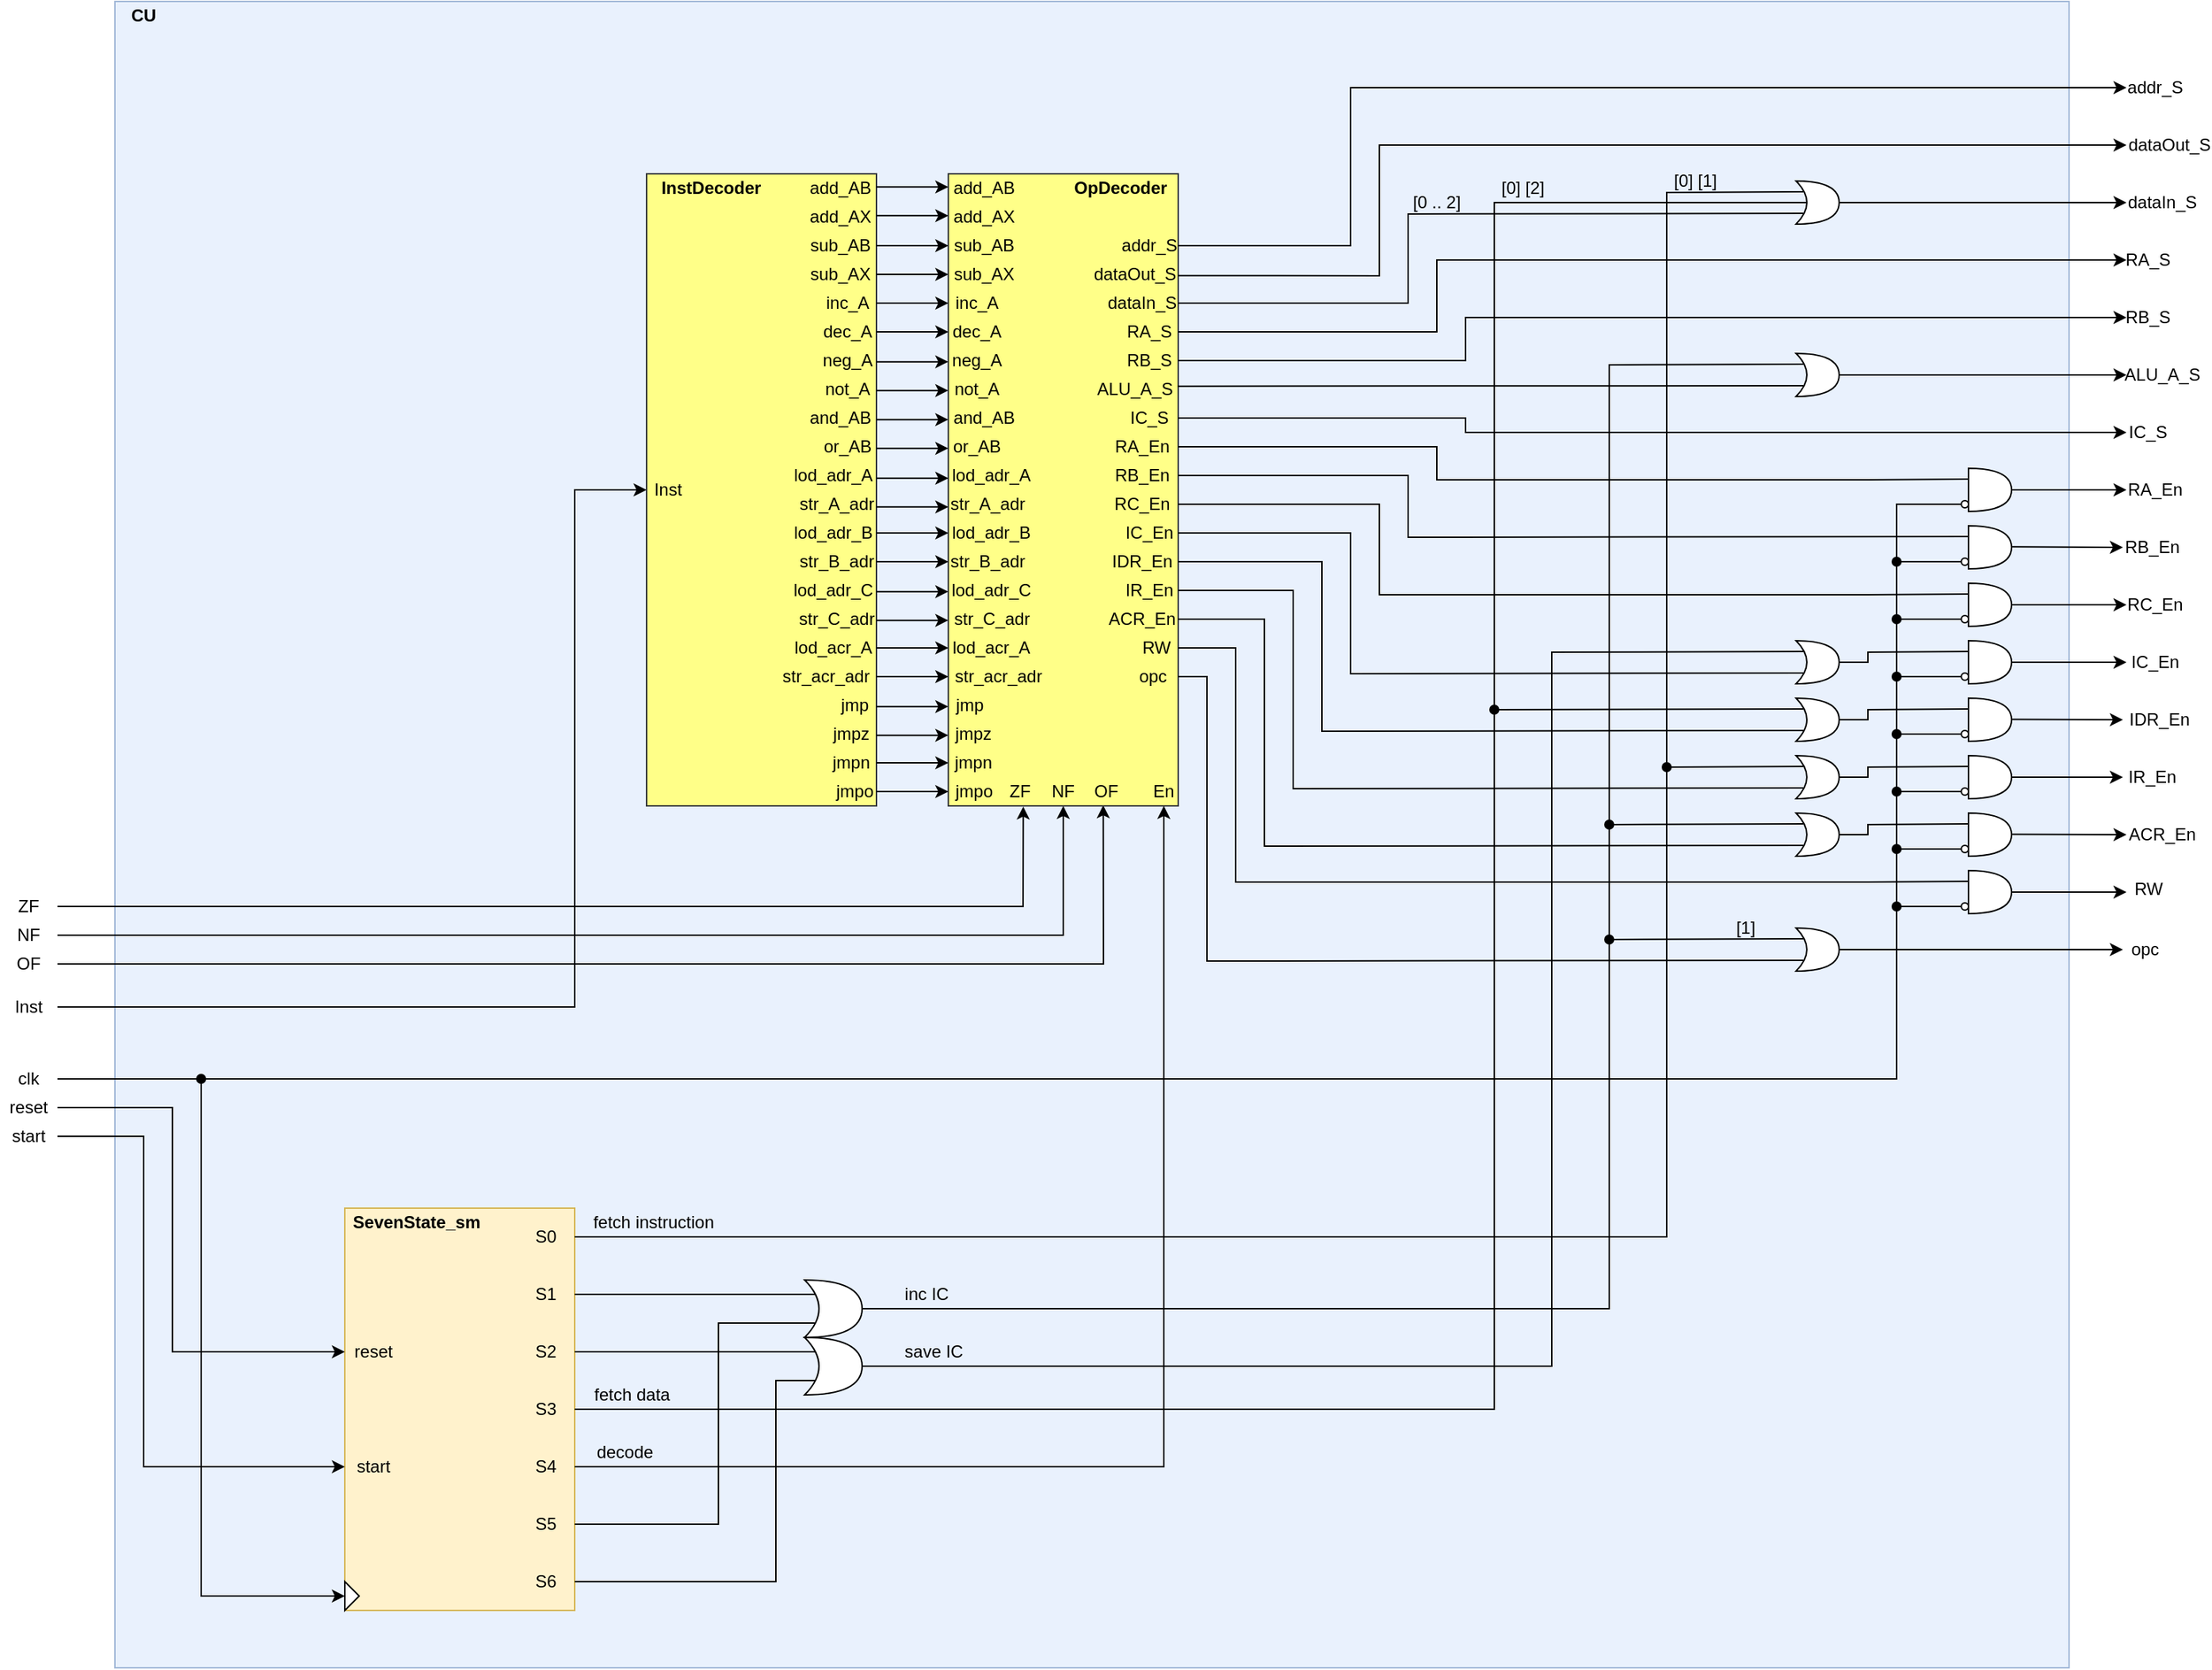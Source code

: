 <mxfile version="14.2.5" type="device"><diagram id="tiPYOLJ3HJPdIUF6NPs5" name="Page-1"><mxGraphModel dx="2031" dy="2209" grid="1" gridSize="10" guides="1" tooltips="1" connect="1" arrows="1" fold="1" page="1" pageScale="1" pageWidth="850" pageHeight="1100" math="0" shadow="0"><root><mxCell id="0"/><mxCell id="1" parent="0"/><mxCell id="ISi9uwdID4XbXrTI5opR-63" value="" style="rounded=0;whiteSpace=wrap;html=1;fillColor=#dae8fc;strokeColor=#6c8ebf;opacity=60;" vertex="1" parent="1"><mxGeometry x="120" y="-480" width="1360" height="1160" as="geometry"/></mxCell><mxCell id="k2GPdov6y3V2ZTB3L7f--1" value="Inst" style="text;html=1;strokeColor=none;fillColor=none;align=center;verticalAlign=middle;whiteSpace=wrap;rounded=0;" parent="1" vertex="1"><mxGeometry x="40" y="210" width="40" height="20" as="geometry"/></mxCell><mxCell id="k2GPdov6y3V2ZTB3L7f--3" value="ZF" style="text;html=1;strokeColor=none;fillColor=none;align=center;verticalAlign=middle;whiteSpace=wrap;rounded=0;" parent="1" vertex="1"><mxGeometry x="40" y="140" width="40" height="20" as="geometry"/></mxCell><mxCell id="k2GPdov6y3V2ZTB3L7f--4" value="NF" style="text;html=1;strokeColor=none;fillColor=none;align=center;verticalAlign=middle;whiteSpace=wrap;rounded=0;" parent="1" vertex="1"><mxGeometry x="40" y="160" width="40" height="20" as="geometry"/></mxCell><mxCell id="k2GPdov6y3V2ZTB3L7f--5" value="OF" style="text;html=1;strokeColor=none;fillColor=none;align=center;verticalAlign=middle;whiteSpace=wrap;rounded=0;" parent="1" vertex="1"><mxGeometry x="40" y="180" width="40" height="20" as="geometry"/></mxCell><mxCell id="k2GPdov6y3V2ZTB3L7f--6" value="" style="rounded=0;whiteSpace=wrap;html=1;fillColor=#fff2cc;strokeColor=#d6b656;" parent="1" vertex="1"><mxGeometry x="280" y="360" width="160" height="280" as="geometry"/></mxCell><mxCell id="k2GPdov6y3V2ZTB3L7f--7" value="clk" style="text;html=1;strokeColor=none;fillColor=none;align=center;verticalAlign=middle;whiteSpace=wrap;rounded=0;" parent="1" vertex="1"><mxGeometry x="40" y="260" width="40" height="20" as="geometry"/></mxCell><mxCell id="k2GPdov6y3V2ZTB3L7f--8" value="&lt;b&gt;SevenState_sm&lt;/b&gt;" style="text;html=1;strokeColor=none;fillColor=none;align=center;verticalAlign=middle;whiteSpace=wrap;rounded=0;" parent="1" vertex="1"><mxGeometry x="310" y="360" width="40" height="20" as="geometry"/></mxCell><mxCell id="k2GPdov6y3V2ZTB3L7f--10" value="" style="triangle;whiteSpace=wrap;html=1;" parent="1" vertex="1"><mxGeometry x="280" y="620" width="10" height="20" as="geometry"/></mxCell><mxCell id="k2GPdov6y3V2ZTB3L7f--12" value="reset" style="text;html=1;strokeColor=none;fillColor=none;align=center;verticalAlign=middle;whiteSpace=wrap;rounded=0;" parent="1" vertex="1"><mxGeometry x="40" y="280" width="40" height="20" as="geometry"/></mxCell><mxCell id="k2GPdov6y3V2ZTB3L7f--13" value="start" style="text;html=1;strokeColor=none;fillColor=none;align=center;verticalAlign=middle;whiteSpace=wrap;rounded=0;" parent="1" vertex="1"><mxGeometry x="40" y="300" width="40" height="20" as="geometry"/></mxCell><mxCell id="k2GPdov6y3V2ZTB3L7f--17" value="reset" style="text;html=1;strokeColor=none;fillColor=none;align=center;verticalAlign=middle;whiteSpace=wrap;rounded=0;" parent="1" vertex="1"><mxGeometry x="280" y="450" width="40" height="20" as="geometry"/></mxCell><mxCell id="k2GPdov6y3V2ZTB3L7f--18" value="start" style="text;html=1;strokeColor=none;fillColor=none;align=center;verticalAlign=middle;whiteSpace=wrap;rounded=0;" parent="1" vertex="1"><mxGeometry x="280" y="530" width="40" height="20" as="geometry"/></mxCell><mxCell id="k2GPdov6y3V2ZTB3L7f--22" value="" style="rounded=0;whiteSpace=wrap;html=1;fillColor=#ffff88;strokeColor=#36393d;" parent="1" vertex="1"><mxGeometry x="490" y="-360" width="160" height="440" as="geometry"/></mxCell><mxCell id="k2GPdov6y3V2ZTB3L7f--23" value="&lt;b&gt;InstDecoder&lt;/b&gt;" style="text;html=1;strokeColor=none;fillColor=none;align=center;verticalAlign=middle;whiteSpace=wrap;rounded=0;" parent="1" vertex="1"><mxGeometry x="510" y="-360" width="50" height="20" as="geometry"/></mxCell><mxCell id="k2GPdov6y3V2ZTB3L7f--24" value="Inst" style="text;html=1;strokeColor=none;fillColor=none;align=center;verticalAlign=middle;whiteSpace=wrap;rounded=0;" parent="1" vertex="1"><mxGeometry x="480" y="-150" width="50" height="20" as="geometry"/></mxCell><mxCell id="k2GPdov6y3V2ZTB3L7f--28" value="" style="endArrow=classic;html=1;exitX=1;exitY=0.5;exitDx=0;exitDy=0;entryX=0;entryY=0.5;entryDx=0;entryDy=0;rounded=0;" parent="1" source="k2GPdov6y3V2ZTB3L7f--1" target="k2GPdov6y3V2ZTB3L7f--22" edge="1"><mxGeometry width="50" height="50" relative="1" as="geometry"><mxPoint x="400" y="110" as="sourcePoint"/><mxPoint x="490" y="50" as="targetPoint"/><Array as="points"><mxPoint x="440" y="220"/><mxPoint x="440" y="-140"/></Array></mxGeometry></mxCell><mxCell id="k2GPdov6y3V2ZTB3L7f--32" value="" style="endArrow=classic;html=1;exitX=1;exitY=0.5;exitDx=0;exitDy=0;entryX=0.326;entryY=1.001;entryDx=0;entryDy=0;entryPerimeter=0;rounded=0;" parent="1" source="k2GPdov6y3V2ZTB3L7f--3" target="k2GPdov6y3V2ZTB3L7f--35" edge="1"><mxGeometry width="50" height="50" relative="1" as="geometry"><mxPoint x="560" y="210" as="sourcePoint"/><mxPoint x="852" y="83" as="targetPoint"/><Array as="points"><mxPoint x="752" y="150"/></Array></mxGeometry></mxCell><mxCell id="k2GPdov6y3V2ZTB3L7f--33" value="" style="endArrow=classic;html=1;exitX=1;exitY=0.5;exitDx=0;exitDy=0;entryX=0.5;entryY=1;entryDx=0;entryDy=0;rounded=0;" parent="1" source="k2GPdov6y3V2ZTB3L7f--4" target="k2GPdov6y3V2ZTB3L7f--35" edge="1"><mxGeometry width="50" height="50" relative="1" as="geometry"><mxPoint x="560" y="210" as="sourcePoint"/><mxPoint x="720" y="170" as="targetPoint"/><Array as="points"><mxPoint x="780" y="170"/></Array></mxGeometry></mxCell><mxCell id="k2GPdov6y3V2ZTB3L7f--34" value="" style="endArrow=classic;html=1;exitX=1;exitY=0.5;exitDx=0;exitDy=0;entryX=0.674;entryY=0.999;entryDx=0;entryDy=0;entryPerimeter=0;rounded=0;" parent="1" source="k2GPdov6y3V2ZTB3L7f--5" target="k2GPdov6y3V2ZTB3L7f--35" edge="1"><mxGeometry width="50" height="50" relative="1" as="geometry"><mxPoint x="560" y="210" as="sourcePoint"/><mxPoint x="900" y="90" as="targetPoint"/><Array as="points"><mxPoint x="808" y="190"/></Array></mxGeometry></mxCell><mxCell id="k2GPdov6y3V2ZTB3L7f--35" value="" style="rounded=0;whiteSpace=wrap;html=1;fillColor=#ffff88;strokeColor=#36393d;" parent="1" vertex="1"><mxGeometry x="700" y="-360" width="160" height="440" as="geometry"/></mxCell><mxCell id="k2GPdov6y3V2ZTB3L7f--36" value="&lt;b&gt;OpDecoder&lt;/b&gt;" style="text;html=1;strokeColor=none;fillColor=none;align=center;verticalAlign=middle;whiteSpace=wrap;rounded=0;" parent="1" vertex="1"><mxGeometry x="800" y="-360" width="40" height="20" as="geometry"/></mxCell><mxCell id="YuBn0hEZIcJ6pD9dxtTT-3" value="add_AB" style="text;html=1;strokeColor=none;fillColor=none;align=center;verticalAlign=middle;whiteSpace=wrap;rounded=0;" parent="1" vertex="1"><mxGeometry x="600" y="-360" width="50" height="20" as="geometry"/></mxCell><mxCell id="YuBn0hEZIcJ6pD9dxtTT-4" value="add_AX" style="text;html=1;strokeColor=none;fillColor=none;align=center;verticalAlign=middle;whiteSpace=wrap;rounded=0;" parent="1" vertex="1"><mxGeometry x="605" y="-340" width="40" height="20" as="geometry"/></mxCell><mxCell id="YuBn0hEZIcJ6pD9dxtTT-5" value="sub_AB" style="text;html=1;strokeColor=none;fillColor=none;align=center;verticalAlign=middle;whiteSpace=wrap;rounded=0;" parent="1" vertex="1"><mxGeometry x="600" y="-320" width="50" height="20" as="geometry"/></mxCell><mxCell id="YuBn0hEZIcJ6pD9dxtTT-6" value="sub_AX" style="text;html=1;strokeColor=none;fillColor=none;align=center;verticalAlign=middle;whiteSpace=wrap;rounded=0;" parent="1" vertex="1"><mxGeometry x="600" y="-300" width="50" height="20" as="geometry"/></mxCell><mxCell id="YuBn0hEZIcJ6pD9dxtTT-7" value="inc_A" style="text;html=1;strokeColor=none;fillColor=none;align=center;verticalAlign=middle;whiteSpace=wrap;rounded=0;" parent="1" vertex="1"><mxGeometry x="610" y="-280" width="40" height="20" as="geometry"/></mxCell><mxCell id="YuBn0hEZIcJ6pD9dxtTT-8" value="dec_A" style="text;html=1;strokeColor=none;fillColor=none;align=center;verticalAlign=middle;whiteSpace=wrap;rounded=0;" parent="1" vertex="1"><mxGeometry x="610" y="-260" width="40" height="20" as="geometry"/></mxCell><mxCell id="YuBn0hEZIcJ6pD9dxtTT-9" value="neg_A" style="text;html=1;strokeColor=none;fillColor=none;align=center;verticalAlign=middle;whiteSpace=wrap;rounded=0;" parent="1" vertex="1"><mxGeometry x="610" y="-240" width="40" height="20" as="geometry"/></mxCell><mxCell id="YuBn0hEZIcJ6pD9dxtTT-10" value="not_A" style="text;html=1;strokeColor=none;fillColor=none;align=center;verticalAlign=middle;whiteSpace=wrap;rounded=0;" parent="1" vertex="1"><mxGeometry x="610" y="-220" width="40" height="20" as="geometry"/></mxCell><mxCell id="YuBn0hEZIcJ6pD9dxtTT-11" value="and_AB" style="text;html=1;strokeColor=none;fillColor=none;align=center;verticalAlign=middle;whiteSpace=wrap;rounded=0;" parent="1" vertex="1"><mxGeometry x="600" y="-200" width="50" height="20" as="geometry"/></mxCell><mxCell id="YuBn0hEZIcJ6pD9dxtTT-12" value="or_AB" style="text;html=1;strokeColor=none;fillColor=none;align=center;verticalAlign=middle;whiteSpace=wrap;rounded=0;" parent="1" vertex="1"><mxGeometry x="610" y="-180" width="40" height="20" as="geometry"/></mxCell><mxCell id="YuBn0hEZIcJ6pD9dxtTT-14" value="lod_adr_A" style="text;html=1;strokeColor=none;fillColor=none;align=center;verticalAlign=middle;whiteSpace=wrap;rounded=0;" parent="1" vertex="1"><mxGeometry x="600" y="-160" width="40" height="20" as="geometry"/></mxCell><mxCell id="YuBn0hEZIcJ6pD9dxtTT-15" value="str_A_adr" style="text;html=1;strokeColor=none;fillColor=none;align=center;verticalAlign=middle;whiteSpace=wrap;rounded=0;" parent="1" vertex="1"><mxGeometry x="600" y="-140" width="45" height="20" as="geometry"/></mxCell><mxCell id="YuBn0hEZIcJ6pD9dxtTT-16" value="lod_adr_B" style="text;html=1;strokeColor=none;fillColor=none;align=center;verticalAlign=middle;whiteSpace=wrap;rounded=0;" parent="1" vertex="1"><mxGeometry x="600" y="-120" width="40" height="20" as="geometry"/></mxCell><mxCell id="YuBn0hEZIcJ6pD9dxtTT-17" value="str_B_adr" style="text;html=1;strokeColor=none;fillColor=none;align=center;verticalAlign=middle;whiteSpace=wrap;rounded=0;" parent="1" vertex="1"><mxGeometry x="600" y="-100" width="45" height="20" as="geometry"/></mxCell><mxCell id="YuBn0hEZIcJ6pD9dxtTT-19" value="lod_adr_C" style="text;html=1;strokeColor=none;fillColor=none;align=center;verticalAlign=middle;whiteSpace=wrap;rounded=0;" parent="1" vertex="1"><mxGeometry x="600" y="-80" width="40" height="20" as="geometry"/></mxCell><mxCell id="YuBn0hEZIcJ6pD9dxtTT-20" value="str_C_adr" style="text;html=1;strokeColor=none;fillColor=none;align=center;verticalAlign=middle;whiteSpace=wrap;rounded=0;" parent="1" vertex="1"><mxGeometry x="600" y="-60" width="45" height="20" as="geometry"/></mxCell><mxCell id="YuBn0hEZIcJ6pD9dxtTT-21" value="jmp" style="text;html=1;strokeColor=none;fillColor=none;align=center;verticalAlign=middle;whiteSpace=wrap;rounded=0;" parent="1" vertex="1"><mxGeometry x="610" width="50" height="20" as="geometry"/></mxCell><mxCell id="YuBn0hEZIcJ6pD9dxtTT-22" value="jmpz" style="text;html=1;strokeColor=none;fillColor=none;align=center;verticalAlign=middle;whiteSpace=wrap;rounded=0;" parent="1" vertex="1"><mxGeometry x="610" y="20" width="45" height="20" as="geometry"/></mxCell><mxCell id="YuBn0hEZIcJ6pD9dxtTT-23" value="jmpn" style="text;html=1;strokeColor=none;fillColor=none;align=center;verticalAlign=middle;whiteSpace=wrap;rounded=0;" parent="1" vertex="1"><mxGeometry x="610" y="40" width="45" height="20" as="geometry"/></mxCell><mxCell id="YuBn0hEZIcJ6pD9dxtTT-24" value="jmpo" style="text;html=1;strokeColor=none;fillColor=none;align=center;verticalAlign=middle;whiteSpace=wrap;rounded=0;" parent="1" vertex="1"><mxGeometry x="615" y="60" width="40" height="20" as="geometry"/></mxCell><mxCell id="YuBn0hEZIcJ6pD9dxtTT-25" value="lod_acr_A" style="text;html=1;strokeColor=none;fillColor=none;align=center;verticalAlign=middle;whiteSpace=wrap;rounded=0;" parent="1" vertex="1"><mxGeometry x="605" y="-40" width="30" height="20" as="geometry"/></mxCell><mxCell id="YuBn0hEZIcJ6pD9dxtTT-26" value="str_acr_adr" style="text;html=1;strokeColor=none;fillColor=none;align=center;verticalAlign=middle;whiteSpace=wrap;rounded=0;" parent="1" vertex="1"><mxGeometry x="595" y="-20" width="40" height="20" as="geometry"/></mxCell><mxCell id="YuBn0hEZIcJ6pD9dxtTT-49" value="add_AB" style="text;html=1;strokeColor=none;fillColor=none;align=center;verticalAlign=middle;whiteSpace=wrap;rounded=0;" parent="1" vertex="1"><mxGeometry x="700" y="-360" width="50" height="20" as="geometry"/></mxCell><mxCell id="YuBn0hEZIcJ6pD9dxtTT-50" value="add_AX" style="text;html=1;strokeColor=none;fillColor=none;align=center;verticalAlign=middle;whiteSpace=wrap;rounded=0;" parent="1" vertex="1"><mxGeometry x="705" y="-340" width="40" height="20" as="geometry"/></mxCell><mxCell id="YuBn0hEZIcJ6pD9dxtTT-51" value="sub_AB" style="text;html=1;strokeColor=none;fillColor=none;align=center;verticalAlign=middle;whiteSpace=wrap;rounded=0;" parent="1" vertex="1"><mxGeometry x="700" y="-320" width="50" height="20" as="geometry"/></mxCell><mxCell id="YuBn0hEZIcJ6pD9dxtTT-52" value="sub_AX" style="text;html=1;strokeColor=none;fillColor=none;align=center;verticalAlign=middle;whiteSpace=wrap;rounded=0;" parent="1" vertex="1"><mxGeometry x="700" y="-300" width="50" height="20" as="geometry"/></mxCell><mxCell id="YuBn0hEZIcJ6pD9dxtTT-53" value="inc_A" style="text;html=1;strokeColor=none;fillColor=none;align=center;verticalAlign=middle;whiteSpace=wrap;rounded=0;" parent="1" vertex="1"><mxGeometry x="700" y="-280" width="40" height="20" as="geometry"/></mxCell><mxCell id="YuBn0hEZIcJ6pD9dxtTT-54" value="dec_A" style="text;html=1;strokeColor=none;fillColor=none;align=center;verticalAlign=middle;whiteSpace=wrap;rounded=0;" parent="1" vertex="1"><mxGeometry x="700" y="-260" width="40" height="20" as="geometry"/></mxCell><mxCell id="YuBn0hEZIcJ6pD9dxtTT-55" value="neg_A" style="text;html=1;strokeColor=none;fillColor=none;align=center;verticalAlign=middle;whiteSpace=wrap;rounded=0;" parent="1" vertex="1"><mxGeometry x="700" y="-240" width="40" height="20" as="geometry"/></mxCell><mxCell id="YuBn0hEZIcJ6pD9dxtTT-56" value="not_A" style="text;html=1;strokeColor=none;fillColor=none;align=center;verticalAlign=middle;whiteSpace=wrap;rounded=0;" parent="1" vertex="1"><mxGeometry x="700" y="-220" width="40" height="20" as="geometry"/></mxCell><mxCell id="YuBn0hEZIcJ6pD9dxtTT-57" value="and_AB" style="text;html=1;strokeColor=none;fillColor=none;align=center;verticalAlign=middle;whiteSpace=wrap;rounded=0;" parent="1" vertex="1"><mxGeometry x="700" y="-200" width="50" height="20" as="geometry"/></mxCell><mxCell id="YuBn0hEZIcJ6pD9dxtTT-58" value="or_AB" style="text;html=1;strokeColor=none;fillColor=none;align=center;verticalAlign=middle;whiteSpace=wrap;rounded=0;" parent="1" vertex="1"><mxGeometry x="700" y="-180" width="40" height="20" as="geometry"/></mxCell><mxCell id="YuBn0hEZIcJ6pD9dxtTT-59" value="lod_adr_A" style="text;html=1;strokeColor=none;fillColor=none;align=center;verticalAlign=middle;whiteSpace=wrap;rounded=0;" parent="1" vertex="1"><mxGeometry x="710" y="-160" width="40" height="20" as="geometry"/></mxCell><mxCell id="YuBn0hEZIcJ6pD9dxtTT-60" value="str_A_adr" style="text;html=1;strokeColor=none;fillColor=none;align=center;verticalAlign=middle;whiteSpace=wrap;rounded=0;" parent="1" vertex="1"><mxGeometry x="705" y="-140" width="45" height="20" as="geometry"/></mxCell><mxCell id="YuBn0hEZIcJ6pD9dxtTT-61" value="lod_adr_B" style="text;html=1;strokeColor=none;fillColor=none;align=center;verticalAlign=middle;whiteSpace=wrap;rounded=0;" parent="1" vertex="1"><mxGeometry x="710" y="-120" width="40" height="20" as="geometry"/></mxCell><mxCell id="YuBn0hEZIcJ6pD9dxtTT-62" value="str_B_adr" style="text;html=1;strokeColor=none;fillColor=none;align=center;verticalAlign=middle;whiteSpace=wrap;rounded=0;" parent="1" vertex="1"><mxGeometry x="705" y="-100" width="45" height="20" as="geometry"/></mxCell><mxCell id="YuBn0hEZIcJ6pD9dxtTT-63" value="lod_adr_C" style="text;html=1;strokeColor=none;fillColor=none;align=center;verticalAlign=middle;whiteSpace=wrap;rounded=0;" parent="1" vertex="1"><mxGeometry x="710" y="-80" width="40" height="20" as="geometry"/></mxCell><mxCell id="YuBn0hEZIcJ6pD9dxtTT-64" value="str_C_adr" style="text;html=1;strokeColor=none;fillColor=none;align=center;verticalAlign=middle;whiteSpace=wrap;rounded=0;" parent="1" vertex="1"><mxGeometry x="707.5" y="-60" width="45" height="20" as="geometry"/></mxCell><mxCell id="YuBn0hEZIcJ6pD9dxtTT-65" value="jmp" style="text;html=1;strokeColor=none;fillColor=none;align=center;verticalAlign=middle;whiteSpace=wrap;rounded=0;" parent="1" vertex="1"><mxGeometry x="690" width="50" height="20" as="geometry"/></mxCell><mxCell id="YuBn0hEZIcJ6pD9dxtTT-66" value="jmpz" style="text;html=1;strokeColor=none;fillColor=none;align=center;verticalAlign=middle;whiteSpace=wrap;rounded=0;" parent="1" vertex="1"><mxGeometry x="695" y="20" width="45" height="20" as="geometry"/></mxCell><mxCell id="YuBn0hEZIcJ6pD9dxtTT-67" value="jmpn" style="text;html=1;strokeColor=none;fillColor=none;align=center;verticalAlign=middle;whiteSpace=wrap;rounded=0;" parent="1" vertex="1"><mxGeometry x="695" y="40" width="45" height="20" as="geometry"/></mxCell><mxCell id="YuBn0hEZIcJ6pD9dxtTT-68" value="jmpo" style="text;html=1;strokeColor=none;fillColor=none;align=center;verticalAlign=middle;whiteSpace=wrap;rounded=0;" parent="1" vertex="1"><mxGeometry x="697.5" y="60" width="40" height="20" as="geometry"/></mxCell><mxCell id="YuBn0hEZIcJ6pD9dxtTT-69" value="lod_acr_A" style="text;html=1;strokeColor=none;fillColor=none;align=center;verticalAlign=middle;whiteSpace=wrap;rounded=0;" parent="1" vertex="1"><mxGeometry x="715" y="-40" width="30" height="20" as="geometry"/></mxCell><mxCell id="YuBn0hEZIcJ6pD9dxtTT-70" value="str_acr_adr" style="text;html=1;strokeColor=none;fillColor=none;align=center;verticalAlign=middle;whiteSpace=wrap;rounded=0;" parent="1" vertex="1"><mxGeometry x="715" y="-20" width="40" height="20" as="geometry"/></mxCell><mxCell id="YuBn0hEZIcJ6pD9dxtTT-74" value="En" style="text;html=1;strokeColor=none;fillColor=none;align=center;verticalAlign=middle;whiteSpace=wrap;rounded=0;" parent="1" vertex="1"><mxGeometry x="830" y="60" width="40" height="20" as="geometry"/></mxCell><mxCell id="YuBn0hEZIcJ6pD9dxtTT-75" value="ZF" style="text;html=1;strokeColor=none;fillColor=none;align=center;verticalAlign=middle;whiteSpace=wrap;rounded=0;" parent="1" vertex="1"><mxGeometry x="730" y="60" width="40" height="20" as="geometry"/></mxCell><mxCell id="YuBn0hEZIcJ6pD9dxtTT-76" value="NF" style="text;html=1;strokeColor=none;fillColor=none;align=center;verticalAlign=middle;whiteSpace=wrap;rounded=0;" parent="1" vertex="1"><mxGeometry x="760" y="60" width="40" height="20" as="geometry"/></mxCell><mxCell id="YuBn0hEZIcJ6pD9dxtTT-77" value="OF" style="text;html=1;strokeColor=none;fillColor=none;align=center;verticalAlign=middle;whiteSpace=wrap;rounded=0;" parent="1" vertex="1"><mxGeometry x="790" y="60" width="40" height="20" as="geometry"/></mxCell><mxCell id="YuBn0hEZIcJ6pD9dxtTT-83" value="addr_S" style="text;html=1;strokeColor=none;fillColor=none;align=center;verticalAlign=middle;whiteSpace=wrap;rounded=0;" parent="1" vertex="1"><mxGeometry x="820" y="-320" width="40" height="20" as="geometry"/></mxCell><mxCell id="YuBn0hEZIcJ6pD9dxtTT-84" value="dataOut_S" style="text;html=1;strokeColor=none;fillColor=none;align=center;verticalAlign=middle;whiteSpace=wrap;rounded=0;" parent="1" vertex="1"><mxGeometry x="810" y="-300" width="40" height="20" as="geometry"/></mxCell><mxCell id="YuBn0hEZIcJ6pD9dxtTT-85" value="dataIn_S" style="text;html=1;strokeColor=none;fillColor=none;align=center;verticalAlign=middle;whiteSpace=wrap;rounded=0;" parent="1" vertex="1"><mxGeometry x="810" y="-280" width="50" height="20" as="geometry"/></mxCell><mxCell id="YuBn0hEZIcJ6pD9dxtTT-86" value="RA_S" style="text;html=1;strokeColor=none;fillColor=none;align=center;verticalAlign=middle;whiteSpace=wrap;rounded=0;" parent="1" vertex="1"><mxGeometry x="820" y="-260" width="40" height="20" as="geometry"/></mxCell><mxCell id="YuBn0hEZIcJ6pD9dxtTT-88" value="RB_S" style="text;html=1;strokeColor=none;fillColor=none;align=center;verticalAlign=middle;whiteSpace=wrap;rounded=0;" parent="1" vertex="1"><mxGeometry x="820" y="-240" width="40" height="20" as="geometry"/></mxCell><mxCell id="YuBn0hEZIcJ6pD9dxtTT-91" value="ALU_A_S" style="text;html=1;strokeColor=none;fillColor=none;align=center;verticalAlign=middle;whiteSpace=wrap;rounded=0;" parent="1" vertex="1"><mxGeometry x="810" y="-220" width="40" height="20" as="geometry"/></mxCell><mxCell id="YuBn0hEZIcJ6pD9dxtTT-92" value="IC_S" style="text;html=1;strokeColor=none;fillColor=none;align=center;verticalAlign=middle;whiteSpace=wrap;rounded=0;" parent="1" vertex="1"><mxGeometry x="820" y="-200" width="40" height="20" as="geometry"/></mxCell><mxCell id="YuBn0hEZIcJ6pD9dxtTT-93" value="RA_En" style="text;html=1;strokeColor=none;fillColor=none;align=center;verticalAlign=middle;whiteSpace=wrap;rounded=0;" parent="1" vertex="1"><mxGeometry x="810" y="-180" width="50" height="20" as="geometry"/></mxCell><mxCell id="YuBn0hEZIcJ6pD9dxtTT-94" value="RB_En" style="text;html=1;strokeColor=none;fillColor=none;align=center;verticalAlign=middle;whiteSpace=wrap;rounded=0;" parent="1" vertex="1"><mxGeometry x="810" y="-160" width="50" height="20" as="geometry"/></mxCell><mxCell id="YuBn0hEZIcJ6pD9dxtTT-95" value="RC_En" style="text;html=1;strokeColor=none;fillColor=none;align=center;verticalAlign=middle;whiteSpace=wrap;rounded=0;" parent="1" vertex="1"><mxGeometry x="810" y="-140" width="50" height="20" as="geometry"/></mxCell><mxCell id="YuBn0hEZIcJ6pD9dxtTT-96" value="IC_En" style="text;html=1;strokeColor=none;fillColor=none;align=center;verticalAlign=middle;whiteSpace=wrap;rounded=0;" parent="1" vertex="1"><mxGeometry x="820" y="-120" width="40" height="20" as="geometry"/></mxCell><mxCell id="YuBn0hEZIcJ6pD9dxtTT-97" value="IDR_En" style="text;html=1;strokeColor=none;fillColor=none;align=center;verticalAlign=middle;whiteSpace=wrap;rounded=0;" parent="1" vertex="1"><mxGeometry x="810" y="-100" width="50" height="20" as="geometry"/></mxCell><mxCell id="YuBn0hEZIcJ6pD9dxtTT-98" value="IR_En" style="text;html=1;strokeColor=none;fillColor=none;align=center;verticalAlign=middle;whiteSpace=wrap;rounded=0;" parent="1" vertex="1"><mxGeometry x="820" y="-80" width="40" height="20" as="geometry"/></mxCell><mxCell id="YuBn0hEZIcJ6pD9dxtTT-99" value="ACR_En" style="text;html=1;strokeColor=none;fillColor=none;align=center;verticalAlign=middle;whiteSpace=wrap;rounded=0;" parent="1" vertex="1"><mxGeometry x="810" y="-60" width="50" height="20" as="geometry"/></mxCell><mxCell id="YuBn0hEZIcJ6pD9dxtTT-100" value="opc" style="text;html=1;strokeColor=none;fillColor=none;align=center;verticalAlign=middle;whiteSpace=wrap;rounded=0;" parent="1" vertex="1"><mxGeometry x="825" y="-20" width="35" height="20" as="geometry"/></mxCell><mxCell id="YuBn0hEZIcJ6pD9dxtTT-101" value="RW" style="text;html=1;strokeColor=none;fillColor=none;align=center;verticalAlign=middle;whiteSpace=wrap;rounded=0;" parent="1" vertex="1"><mxGeometry x="830" y="-40" width="30" height="20" as="geometry"/></mxCell><mxCell id="YuBn0hEZIcJ6pD9dxtTT-102" value="addr_S" style="text;html=1;strokeColor=none;fillColor=none;align=center;verticalAlign=middle;whiteSpace=wrap;rounded=0;" parent="1" vertex="1"><mxGeometry x="1520" y="-430" width="40" height="20" as="geometry"/></mxCell><mxCell id="YuBn0hEZIcJ6pD9dxtTT-103" value="dataOut_S" style="text;html=1;strokeColor=none;fillColor=none;align=center;verticalAlign=middle;whiteSpace=wrap;rounded=0;" parent="1" vertex="1"><mxGeometry x="1530" y="-390" width="40" height="20" as="geometry"/></mxCell><mxCell id="YuBn0hEZIcJ6pD9dxtTT-104" value="dataIn_S" style="text;html=1;strokeColor=none;fillColor=none;align=center;verticalAlign=middle;whiteSpace=wrap;rounded=0;" parent="1" vertex="1"><mxGeometry x="1520" y="-350" width="50" height="20" as="geometry"/></mxCell><mxCell id="YuBn0hEZIcJ6pD9dxtTT-105" value="RA_S" style="text;html=1;strokeColor=none;fillColor=none;align=center;verticalAlign=middle;whiteSpace=wrap;rounded=0;" parent="1" vertex="1"><mxGeometry x="1520" y="-310" width="30" height="20" as="geometry"/></mxCell><mxCell id="YuBn0hEZIcJ6pD9dxtTT-106" value="RB_S" style="text;html=1;strokeColor=none;fillColor=none;align=center;verticalAlign=middle;whiteSpace=wrap;rounded=0;" parent="1" vertex="1"><mxGeometry x="1520" y="-270" width="30" height="20" as="geometry"/></mxCell><mxCell id="YuBn0hEZIcJ6pD9dxtTT-107" value="ALU_A_S" style="text;html=1;strokeColor=none;fillColor=none;align=center;verticalAlign=middle;whiteSpace=wrap;rounded=0;" parent="1" vertex="1"><mxGeometry x="1520" y="-230" width="50" height="20" as="geometry"/></mxCell><mxCell id="YuBn0hEZIcJ6pD9dxtTT-108" value="IC_S" style="text;html=1;strokeColor=none;fillColor=none;align=center;verticalAlign=middle;whiteSpace=wrap;rounded=0;" parent="1" vertex="1"><mxGeometry x="1520" y="-190" width="30" height="20" as="geometry"/></mxCell><mxCell id="YuBn0hEZIcJ6pD9dxtTT-109" value="RA_En" style="text;html=1;strokeColor=none;fillColor=none;align=center;verticalAlign=middle;whiteSpace=wrap;rounded=0;" parent="1" vertex="1"><mxGeometry x="1520" y="-150" width="40" height="20" as="geometry"/></mxCell><mxCell id="YuBn0hEZIcJ6pD9dxtTT-110" value="RB_En" style="text;html=1;strokeColor=none;fillColor=none;align=center;verticalAlign=middle;whiteSpace=wrap;rounded=0;" parent="1" vertex="1"><mxGeometry x="1517.5" y="-110" width="40" height="20" as="geometry"/></mxCell><mxCell id="YuBn0hEZIcJ6pD9dxtTT-111" value="RC_En" style="text;html=1;strokeColor=none;fillColor=none;align=center;verticalAlign=middle;whiteSpace=wrap;rounded=0;" parent="1" vertex="1"><mxGeometry x="1520" y="-70" width="40" height="20" as="geometry"/></mxCell><mxCell id="YuBn0hEZIcJ6pD9dxtTT-112" value="IC_En" style="text;html=1;strokeColor=none;fillColor=none;align=center;verticalAlign=middle;whiteSpace=wrap;rounded=0;" parent="1" vertex="1"><mxGeometry x="1520" y="-30" width="40" height="20" as="geometry"/></mxCell><mxCell id="YuBn0hEZIcJ6pD9dxtTT-113" value="IDR_En" style="text;html=1;strokeColor=none;fillColor=none;align=center;verticalAlign=middle;whiteSpace=wrap;rounded=0;" parent="1" vertex="1"><mxGeometry x="1517.5" y="10" width="50" height="20" as="geometry"/></mxCell><mxCell id="YuBn0hEZIcJ6pD9dxtTT-114" value="IR_En" style="text;html=1;strokeColor=none;fillColor=none;align=center;verticalAlign=middle;whiteSpace=wrap;rounded=0;" parent="1" vertex="1"><mxGeometry x="1517.5" y="50" width="40" height="20" as="geometry"/></mxCell><mxCell id="YuBn0hEZIcJ6pD9dxtTT-115" value="ACR_En" style="text;html=1;strokeColor=none;fillColor=none;align=center;verticalAlign=middle;whiteSpace=wrap;rounded=0;" parent="1" vertex="1"><mxGeometry x="1520" y="90" width="50" height="20" as="geometry"/></mxCell><mxCell id="YuBn0hEZIcJ6pD9dxtTT-116" value="opc" style="text;html=1;strokeColor=none;fillColor=none;align=center;verticalAlign=middle;whiteSpace=wrap;rounded=0;" parent="1" vertex="1"><mxGeometry x="1517.5" y="170" width="30" height="20" as="geometry"/></mxCell><mxCell id="YuBn0hEZIcJ6pD9dxtTT-117" value="RW" style="text;html=1;strokeColor=none;fillColor=none;align=center;verticalAlign=middle;whiteSpace=wrap;rounded=0;" parent="1" vertex="1"><mxGeometry x="1517.5" y="127.5" width="35" height="20" as="geometry"/></mxCell><mxCell id="YuBn0hEZIcJ6pD9dxtTT-125" value="" style="shape=or;whiteSpace=wrap;html=1;" parent="1" vertex="1"><mxGeometry x="1410" y="-155" width="30" height="30" as="geometry"/></mxCell><mxCell id="YuBn0hEZIcJ6pD9dxtTT-126" value="" style="ellipse;whiteSpace=wrap;html=1;aspect=fixed;" parent="1" vertex="1"><mxGeometry x="1405" y="-132.5" width="5" height="5" as="geometry"/></mxCell><mxCell id="YuBn0hEZIcJ6pD9dxtTT-132" value="" style="shape=or;whiteSpace=wrap;html=1;" parent="1" vertex="1"><mxGeometry x="1410" y="-115" width="30" height="30" as="geometry"/></mxCell><mxCell id="YuBn0hEZIcJ6pD9dxtTT-133" value="" style="ellipse;whiteSpace=wrap;html=1;aspect=fixed;" parent="1" vertex="1"><mxGeometry x="1405" y="-92.5" width="5" height="5" as="geometry"/></mxCell><mxCell id="YuBn0hEZIcJ6pD9dxtTT-134" value="" style="shape=or;whiteSpace=wrap;html=1;" parent="1" vertex="1"><mxGeometry x="1410" y="-75" width="30" height="30" as="geometry"/></mxCell><mxCell id="YuBn0hEZIcJ6pD9dxtTT-135" value="" style="ellipse;whiteSpace=wrap;html=1;aspect=fixed;" parent="1" vertex="1"><mxGeometry x="1405" y="-52.5" width="5" height="5" as="geometry"/></mxCell><mxCell id="YuBn0hEZIcJ6pD9dxtTT-138" value="" style="shape=or;whiteSpace=wrap;html=1;" parent="1" vertex="1"><mxGeometry x="1410" y="5" width="30" height="30" as="geometry"/></mxCell><mxCell id="YuBn0hEZIcJ6pD9dxtTT-139" value="" style="ellipse;whiteSpace=wrap;html=1;aspect=fixed;" parent="1" vertex="1"><mxGeometry x="1405" y="27.5" width="5" height="5" as="geometry"/></mxCell><mxCell id="YuBn0hEZIcJ6pD9dxtTT-140" value="" style="shape=or;whiteSpace=wrap;html=1;" parent="1" vertex="1"><mxGeometry x="1410" y="45" width="30" height="30" as="geometry"/></mxCell><mxCell id="YuBn0hEZIcJ6pD9dxtTT-141" value="" style="ellipse;whiteSpace=wrap;html=1;aspect=fixed;" parent="1" vertex="1"><mxGeometry x="1405" y="67.5" width="5" height="5" as="geometry"/></mxCell><mxCell id="YuBn0hEZIcJ6pD9dxtTT-142" value="" style="shape=or;whiteSpace=wrap;html=1;" parent="1" vertex="1"><mxGeometry x="1410" y="85" width="30" height="30" as="geometry"/></mxCell><mxCell id="YuBn0hEZIcJ6pD9dxtTT-143" value="" style="ellipse;whiteSpace=wrap;html=1;aspect=fixed;" parent="1" vertex="1"><mxGeometry x="1405" y="107.5" width="5" height="5" as="geometry"/></mxCell><mxCell id="YuBn0hEZIcJ6pD9dxtTT-144" value="" style="shape=or;whiteSpace=wrap;html=1;" parent="1" vertex="1"><mxGeometry x="1410" y="125" width="30" height="30" as="geometry"/></mxCell><mxCell id="YuBn0hEZIcJ6pD9dxtTT-145" value="" style="ellipse;whiteSpace=wrap;html=1;aspect=fixed;" parent="1" vertex="1"><mxGeometry x="1405" y="147.5" width="5" height="5" as="geometry"/></mxCell><mxCell id="YuBn0hEZIcJ6pD9dxtTT-146" value="" style="endArrow=classic;html=1;exitX=1;exitY=0.5;exitDx=0;exitDy=0;exitPerimeter=0;entryX=0;entryY=0.5;entryDx=0;entryDy=0;" parent="1" source="YuBn0hEZIcJ6pD9dxtTT-125" target="YuBn0hEZIcJ6pD9dxtTT-109" edge="1"><mxGeometry width="50" height="50" relative="1" as="geometry"><mxPoint x="1320" y="-20" as="sourcePoint"/><mxPoint x="1370" y="-70" as="targetPoint"/></mxGeometry></mxCell><mxCell id="YuBn0hEZIcJ6pD9dxtTT-148" value="" style="endArrow=classic;html=1;exitX=1;exitY=0.5;exitDx=0;exitDy=0;exitPerimeter=0;entryX=0;entryY=0.5;entryDx=0;entryDy=0;" parent="1" edge="1" target="YuBn0hEZIcJ6pD9dxtTT-110"><mxGeometry width="50" height="50" relative="1" as="geometry"><mxPoint x="1440" y="-100.4" as="sourcePoint"/><mxPoint x="1480" y="-100.4" as="targetPoint"/></mxGeometry></mxCell><mxCell id="YuBn0hEZIcJ6pD9dxtTT-149" value="" style="endArrow=classic;html=1;exitX=1;exitY=0.5;exitDx=0;exitDy=0;exitPerimeter=0;entryX=0;entryY=0.5;entryDx=0;entryDy=0;" parent="1" edge="1" target="YuBn0hEZIcJ6pD9dxtTT-111"><mxGeometry width="50" height="50" relative="1" as="geometry"><mxPoint x="1440" y="-60" as="sourcePoint"/><mxPoint x="1480" y="-60" as="targetPoint"/></mxGeometry></mxCell><mxCell id="YuBn0hEZIcJ6pD9dxtTT-151" value="" style="endArrow=classic;html=1;exitX=1;exitY=0.5;exitDx=0;exitDy=0;exitPerimeter=0;entryX=0;entryY=0.5;entryDx=0;entryDy=0;" parent="1" edge="1" target="YuBn0hEZIcJ6pD9dxtTT-113"><mxGeometry width="50" height="50" relative="1" as="geometry"><mxPoint x="1440" y="19.8" as="sourcePoint"/><mxPoint x="1480" y="19.8" as="targetPoint"/></mxGeometry></mxCell><mxCell id="YuBn0hEZIcJ6pD9dxtTT-152" value="" style="endArrow=classic;html=1;exitX=1;exitY=0.5;exitDx=0;exitDy=0;exitPerimeter=0;entryX=0;entryY=0.5;entryDx=0;entryDy=0;" parent="1" edge="1" target="YuBn0hEZIcJ6pD9dxtTT-114"><mxGeometry width="50" height="50" relative="1" as="geometry"><mxPoint x="1440" y="60" as="sourcePoint"/><mxPoint x="1480" y="60" as="targetPoint"/></mxGeometry></mxCell><mxCell id="YuBn0hEZIcJ6pD9dxtTT-153" value="" style="endArrow=classic;html=1;exitX=1;exitY=0.5;exitDx=0;exitDy=0;exitPerimeter=0;entryX=0;entryY=0.5;entryDx=0;entryDy=0;" parent="1" edge="1" target="YuBn0hEZIcJ6pD9dxtTT-115"><mxGeometry width="50" height="50" relative="1" as="geometry"><mxPoint x="1440" y="99.8" as="sourcePoint"/><mxPoint x="1480" y="99.8" as="targetPoint"/></mxGeometry></mxCell><mxCell id="YuBn0hEZIcJ6pD9dxtTT-154" value="" style="endArrow=classic;html=1;exitX=1;exitY=0.5;exitDx=0;exitDy=0;exitPerimeter=0;" parent="1" edge="1"><mxGeometry width="50" height="50" relative="1" as="geometry"><mxPoint x="1440" y="140" as="sourcePoint"/><mxPoint x="1520" y="140" as="targetPoint"/></mxGeometry></mxCell><mxCell id="YuBn0hEZIcJ6pD9dxtTT-155" value="" style="endArrow=none;html=1;entryX=0;entryY=0.5;entryDx=0;entryDy=0;startArrow=oval;startFill=1;rounded=0;" parent="1" target="YuBn0hEZIcJ6pD9dxtTT-126" edge="1"><mxGeometry width="50" height="50" relative="1" as="geometry"><mxPoint x="180" y="270" as="sourcePoint"/><mxPoint x="1020" y="-50" as="targetPoint"/><Array as="points"><mxPoint x="1360" y="270"/><mxPoint x="1360" y="-130"/></Array></mxGeometry></mxCell><mxCell id="YuBn0hEZIcJ6pD9dxtTT-156" value="" style="endArrow=none;html=1;entryX=0;entryY=0.5;entryDx=0;entryDy=0;startArrow=oval;startFill=1;" parent="1" target="YuBn0hEZIcJ6pD9dxtTT-133" edge="1"><mxGeometry width="50" height="50" relative="1" as="geometry"><mxPoint x="1360" y="-90" as="sourcePoint"/><mxPoint x="1480" y="-50" as="targetPoint"/></mxGeometry></mxCell><mxCell id="YuBn0hEZIcJ6pD9dxtTT-159" value="" style="endArrow=none;html=1;entryX=0;entryY=0.5;entryDx=0;entryDy=0;startArrow=oval;startFill=1;" parent="1" target="YuBn0hEZIcJ6pD9dxtTT-135" edge="1"><mxGeometry width="50" height="50" relative="1" as="geometry"><mxPoint x="1360" y="-50" as="sourcePoint"/><mxPoint x="1480" y="-20" as="targetPoint"/></mxGeometry></mxCell><mxCell id="YuBn0hEZIcJ6pD9dxtTT-163" value="" style="shape=or;whiteSpace=wrap;html=1;" parent="1" vertex="1"><mxGeometry x="1410" y="-35" width="30" height="30" as="geometry"/></mxCell><mxCell id="YuBn0hEZIcJ6pD9dxtTT-164" value="" style="ellipse;whiteSpace=wrap;html=1;aspect=fixed;" parent="1" vertex="1"><mxGeometry x="1405" y="-12.5" width="5" height="5" as="geometry"/></mxCell><mxCell id="YuBn0hEZIcJ6pD9dxtTT-165" value="" style="endArrow=none;html=1;entryX=0;entryY=0.5;entryDx=0;entryDy=0;startArrow=oval;startFill=1;" parent="1" target="YuBn0hEZIcJ6pD9dxtTT-164" edge="1"><mxGeometry width="50" height="50" relative="1" as="geometry"><mxPoint x="1360" y="-10" as="sourcePoint"/><mxPoint x="1450" y="-80" as="targetPoint"/></mxGeometry></mxCell><mxCell id="YuBn0hEZIcJ6pD9dxtTT-166" value="" style="endArrow=none;html=1;entryX=0;entryY=0.5;entryDx=0;entryDy=0;startArrow=oval;startFill=1;" parent="1" target="YuBn0hEZIcJ6pD9dxtTT-139" edge="1"><mxGeometry width="50" height="50" relative="1" as="geometry"><mxPoint x="1360" y="30" as="sourcePoint"/><mxPoint x="1450" y="50" as="targetPoint"/></mxGeometry></mxCell><mxCell id="YuBn0hEZIcJ6pD9dxtTT-167" value="" style="endArrow=none;html=1;entryX=0;entryY=0.5;entryDx=0;entryDy=0;startArrow=oval;startFill=1;" parent="1" target="YuBn0hEZIcJ6pD9dxtTT-141" edge="1"><mxGeometry width="50" height="50" relative="1" as="geometry"><mxPoint x="1360" y="70" as="sourcePoint"/><mxPoint x="1450" y="80" as="targetPoint"/></mxGeometry></mxCell><mxCell id="YuBn0hEZIcJ6pD9dxtTT-168" value="" style="endArrow=none;html=1;entryX=0;entryY=0.5;entryDx=0;entryDy=0;startArrow=oval;startFill=1;" parent="1" target="YuBn0hEZIcJ6pD9dxtTT-143" edge="1"><mxGeometry width="50" height="50" relative="1" as="geometry"><mxPoint x="1360" y="110" as="sourcePoint"/><mxPoint x="1450" y="80" as="targetPoint"/></mxGeometry></mxCell><mxCell id="YuBn0hEZIcJ6pD9dxtTT-169" value="" style="endArrow=none;html=1;entryX=0;entryY=0.5;entryDx=0;entryDy=0;startArrow=oval;startFill=1;" parent="1" target="YuBn0hEZIcJ6pD9dxtTT-145" edge="1"><mxGeometry width="50" height="50" relative="1" as="geometry"><mxPoint x="1360" y="150" as="sourcePoint"/><mxPoint x="1450" y="80" as="targetPoint"/></mxGeometry></mxCell><mxCell id="YuBn0hEZIcJ6pD9dxtTT-176" value="" style="shape=xor;whiteSpace=wrap;html=1;" parent="1" vertex="1"><mxGeometry x="1290" y="-355" width="30" height="30" as="geometry"/></mxCell><mxCell id="YuBn0hEZIcJ6pD9dxtTT-179" value="" style="shape=xor;whiteSpace=wrap;html=1;" parent="1" vertex="1"><mxGeometry x="1290" y="-235" width="30" height="30" as="geometry"/></mxCell><mxCell id="YuBn0hEZIcJ6pD9dxtTT-184" value="" style="shape=xor;whiteSpace=wrap;html=1;" parent="1" vertex="1"><mxGeometry x="1290" y="-35" width="30" height="30" as="geometry"/></mxCell><mxCell id="YuBn0hEZIcJ6pD9dxtTT-185" value="" style="shape=xor;whiteSpace=wrap;html=1;" parent="1" vertex="1"><mxGeometry x="1290" y="5" width="30" height="30" as="geometry"/></mxCell><mxCell id="YuBn0hEZIcJ6pD9dxtTT-186" value="" style="shape=xor;whiteSpace=wrap;html=1;" parent="1" vertex="1"><mxGeometry x="1290" y="45" width="30" height="30" as="geometry"/></mxCell><mxCell id="YuBn0hEZIcJ6pD9dxtTT-187" value="" style="shape=xor;whiteSpace=wrap;html=1;" parent="1" vertex="1"><mxGeometry x="1290" y="85" width="30" height="30" as="geometry"/></mxCell><mxCell id="YuBn0hEZIcJ6pD9dxtTT-189" value="" style="shape=xor;whiteSpace=wrap;html=1;" parent="1" vertex="1"><mxGeometry x="1290" y="165" width="30" height="30" as="geometry"/></mxCell><mxCell id="YuBn0hEZIcJ6pD9dxtTT-190" value="" style="endArrow=classic;html=1;exitX=1;exitY=0.5;exitDx=0;exitDy=0;exitPerimeter=0;entryX=0;entryY=0.5;entryDx=0;entryDy=0;" parent="1" source="YuBn0hEZIcJ6pD9dxtTT-189" edge="1" target="YuBn0hEZIcJ6pD9dxtTT-116"><mxGeometry width="50" height="50" relative="1" as="geometry"><mxPoint x="1350" y="150" as="sourcePoint"/><mxPoint x="1478" y="180" as="targetPoint"/></mxGeometry></mxCell><mxCell id="YuBn0hEZIcJ6pD9dxtTT-194" value="" style="endArrow=none;html=1;entryX=0;entryY=0.25;entryDx=0;entryDy=0;entryPerimeter=0;rounded=0;endFill=0;exitX=1;exitY=0.5;exitDx=0;exitDy=0;" parent="1" source="YuBn0hEZIcJ6pD9dxtTT-101" target="YuBn0hEZIcJ6pD9dxtTT-144" edge="1"><mxGeometry width="50" height="50" relative="1" as="geometry"><mxPoint x="900" as="sourcePoint"/><mxPoint x="1400" y="80" as="targetPoint"/><Array as="points"><mxPoint x="900" y="-30"/><mxPoint x="900" y="133"/><mxPoint x="1340" y="133"/></Array></mxGeometry></mxCell><mxCell id="YuBn0hEZIcJ6pD9dxtTT-195" value="" style="endArrow=none;html=1;exitX=1;exitY=0.5;exitDx=0;exitDy=0;exitPerimeter=0;entryX=0;entryY=0.25;entryDx=0;entryDy=0;entryPerimeter=0;rounded=0;endFill=0;" parent="1" source="YuBn0hEZIcJ6pD9dxtTT-187" target="YuBn0hEZIcJ6pD9dxtTT-142" edge="1"><mxGeometry width="50" height="50" relative="1" as="geometry"><mxPoint x="1350" y="130" as="sourcePoint"/><mxPoint x="1400" y="80" as="targetPoint"/><Array as="points"><mxPoint x="1340" y="100"/><mxPoint x="1340" y="93"/></Array></mxGeometry></mxCell><mxCell id="YuBn0hEZIcJ6pD9dxtTT-196" value="" style="endArrow=none;html=1;exitX=1;exitY=0.5;exitDx=0;exitDy=0;exitPerimeter=0;entryX=0;entryY=0.25;entryDx=0;entryDy=0;entryPerimeter=0;rounded=0;endFill=0;" parent="1" edge="1"><mxGeometry width="50" height="50" relative="1" as="geometry"><mxPoint x="1320" y="60" as="sourcePoint"/><mxPoint x="1410" y="52.5" as="targetPoint"/><Array as="points"><mxPoint x="1340" y="60"/><mxPoint x="1340" y="53"/></Array></mxGeometry></mxCell><mxCell id="YuBn0hEZIcJ6pD9dxtTT-197" value="" style="endArrow=none;html=1;exitX=1;exitY=0.5;exitDx=0;exitDy=0;exitPerimeter=0;entryX=0;entryY=0.25;entryDx=0;entryDy=0;entryPerimeter=0;rounded=0;endFill=0;" parent="1" edge="1"><mxGeometry width="50" height="50" relative="1" as="geometry"><mxPoint x="1320" y="20" as="sourcePoint"/><mxPoint x="1410" y="12.5" as="targetPoint"/><Array as="points"><mxPoint x="1340" y="20"/><mxPoint x="1340" y="13"/></Array></mxGeometry></mxCell><mxCell id="YuBn0hEZIcJ6pD9dxtTT-198" value="" style="endArrow=none;html=1;exitX=1;exitY=0.5;exitDx=0;exitDy=0;exitPerimeter=0;entryX=0;entryY=0.25;entryDx=0;entryDy=0;entryPerimeter=0;rounded=0;endFill=0;" parent="1" edge="1"><mxGeometry width="50" height="50" relative="1" as="geometry"><mxPoint x="1320" y="-20" as="sourcePoint"/><mxPoint x="1410" y="-27.5" as="targetPoint"/><Array as="points"><mxPoint x="1340" y="-20"/><mxPoint x="1340" y="-27"/></Array></mxGeometry></mxCell><mxCell id="YuBn0hEZIcJ6pD9dxtTT-199" value="" style="endArrow=none;html=1;exitX=1;exitY=0.5;exitDx=0;exitDy=0;entryX=0;entryY=0.25;entryDx=0;entryDy=0;entryPerimeter=0;rounded=0;endFill=0;" parent="1" edge="1" source="YuBn0hEZIcJ6pD9dxtTT-95"><mxGeometry width="50" height="50" relative="1" as="geometry"><mxPoint x="1320" y="-60" as="sourcePoint"/><mxPoint x="1410" y="-67.5" as="targetPoint"/><Array as="points"><mxPoint x="1000" y="-130"/><mxPoint x="1000" y="-70"/><mxPoint x="1000" y="-67"/><mxPoint x="1340" y="-67"/></Array></mxGeometry></mxCell><mxCell id="YuBn0hEZIcJ6pD9dxtTT-200" value="" style="endArrow=none;html=1;exitX=1;exitY=0.5;exitDx=0;exitDy=0;entryX=0;entryY=0.25;entryDx=0;entryDy=0;entryPerimeter=0;rounded=0;endFill=0;" parent="1" edge="1" source="YuBn0hEZIcJ6pD9dxtTT-94"><mxGeometry width="50" height="50" relative="1" as="geometry"><mxPoint x="1320" y="-100" as="sourcePoint"/><mxPoint x="1410" y="-107.5" as="targetPoint"/><Array as="points"><mxPoint x="1020" y="-150"/><mxPoint x="1020" y="-110"/><mxPoint x="1020" y="-107"/></Array></mxGeometry></mxCell><mxCell id="YuBn0hEZIcJ6pD9dxtTT-201" value="" style="endArrow=none;html=1;exitX=1;exitY=0.5;exitDx=0;exitDy=0;entryX=0;entryY=0.25;entryDx=0;entryDy=0;entryPerimeter=0;rounded=0;endFill=0;" parent="1" edge="1" source="YuBn0hEZIcJ6pD9dxtTT-93"><mxGeometry width="50" height="50" relative="1" as="geometry"><mxPoint x="1320" y="-140" as="sourcePoint"/><mxPoint x="1410" y="-147.5" as="targetPoint"/><Array as="points"><mxPoint x="1040" y="-170"/><mxPoint x="1040" y="-147"/><mxPoint x="1340" y="-147"/></Array></mxGeometry></mxCell><mxCell id="YuBn0hEZIcJ6pD9dxtTT-202" value="" style="endArrow=classic;html=1;exitX=1;exitY=0.5;exitDx=0;exitDy=0;entryX=0;entryY=0.5;entryDx=0;entryDy=0;rounded=0;" parent="1" source="YuBn0hEZIcJ6pD9dxtTT-83" target="YuBn0hEZIcJ6pD9dxtTT-102" edge="1"><mxGeometry width="50" height="50" relative="1" as="geometry"><mxPoint x="1320" y="-420" as="sourcePoint"/><mxPoint x="1400" y="-330" as="targetPoint"/><Array as="points"><mxPoint x="980" y="-310"/><mxPoint x="980" y="-420"/></Array></mxGeometry></mxCell><mxCell id="YuBn0hEZIcJ6pD9dxtTT-203" value="" style="endArrow=classic;html=1;exitX=1;exitY=0.161;exitDx=0;exitDy=0;exitPerimeter=0;rounded=0;" parent="1" source="k2GPdov6y3V2ZTB3L7f--35" edge="1"><mxGeometry width="50" height="50" relative="1" as="geometry"><mxPoint x="970" y="-288" as="sourcePoint"/><mxPoint x="1520" y="-380" as="targetPoint"/><Array as="points"><mxPoint x="1000" y="-289"/><mxPoint x="1000" y="-380"/></Array></mxGeometry></mxCell><mxCell id="YuBn0hEZIcJ6pD9dxtTT-204" value="" style="endArrow=classic;html=1;entryX=0;entryY=0.5;entryDx=0;entryDy=0;" parent="1" source="YuBn0hEZIcJ6pD9dxtTT-176" target="YuBn0hEZIcJ6pD9dxtTT-104" edge="1"><mxGeometry width="50" height="50" relative="1" as="geometry"><mxPoint x="1350" y="-280" as="sourcePoint"/><mxPoint x="1430" y="-339" as="targetPoint"/></mxGeometry></mxCell><mxCell id="YuBn0hEZIcJ6pD9dxtTT-205" value="" style="endArrow=classic;html=1;exitX=1;exitY=0.5;exitDx=0;exitDy=0;entryX=0;entryY=0.5;entryDx=0;entryDy=0;rounded=0;" parent="1" source="YuBn0hEZIcJ6pD9dxtTT-86" target="YuBn0hEZIcJ6pD9dxtTT-105" edge="1"><mxGeometry width="50" height="50" relative="1" as="geometry"><mxPoint x="1320" y="-300" as="sourcePoint"/><mxPoint x="1400" y="-330" as="targetPoint"/><Array as="points"><mxPoint x="1040" y="-250"/><mxPoint x="1040" y="-300"/></Array></mxGeometry></mxCell><mxCell id="YuBn0hEZIcJ6pD9dxtTT-206" value="" style="endArrow=classic;html=1;exitX=1;exitY=0.5;exitDx=0;exitDy=0;entryX=0;entryY=0.5;entryDx=0;entryDy=0;rounded=0;" parent="1" source="YuBn0hEZIcJ6pD9dxtTT-88" target="YuBn0hEZIcJ6pD9dxtTT-106" edge="1"><mxGeometry width="50" height="50" relative="1" as="geometry"><mxPoint x="1320" y="-260" as="sourcePoint"/><mxPoint x="1400" y="-330" as="targetPoint"/><Array as="points"><mxPoint x="1060" y="-230"/><mxPoint x="1060" y="-260"/></Array></mxGeometry></mxCell><mxCell id="YuBn0hEZIcJ6pD9dxtTT-207" value="" style="endArrow=classic;html=1;exitX=1;exitY=0.5;exitDx=0;exitDy=0;exitPerimeter=0;entryX=0;entryY=0.5;entryDx=0;entryDy=0;" parent="1" source="YuBn0hEZIcJ6pD9dxtTT-179" target="YuBn0hEZIcJ6pD9dxtTT-107" edge="1"><mxGeometry width="50" height="50" relative="1" as="geometry"><mxPoint x="1350" y="-220" as="sourcePoint"/><mxPoint x="1400" y="-270" as="targetPoint"/></mxGeometry></mxCell><mxCell id="YuBn0hEZIcJ6pD9dxtTT-208" value="" style="endArrow=classic;html=1;exitX=1;exitY=0.5;exitDx=0;exitDy=0;entryX=0;entryY=0.5;entryDx=0;entryDy=0;rounded=0;" parent="1" source="YuBn0hEZIcJ6pD9dxtTT-92" target="YuBn0hEZIcJ6pD9dxtTT-108" edge="1"><mxGeometry width="50" height="50" relative="1" as="geometry"><mxPoint x="1320" y="-180" as="sourcePoint"/><mxPoint x="1400" y="-220" as="targetPoint"/><Array as="points"><mxPoint x="1060" y="-190"/><mxPoint x="1060" y="-180"/></Array></mxGeometry></mxCell><mxCell id="YuBn0hEZIcJ6pD9dxtTT-214" value="" style="endArrow=classic;html=1;exitX=1;exitY=0.5;exitDx=0;exitDy=0;entryX=0;entryY=0.5;entryDx=0;entryDy=0;rounded=0;" parent="1" source="k2GPdov6y3V2ZTB3L7f--7" target="k2GPdov6y3V2ZTB3L7f--10" edge="1"><mxGeometry width="50" height="50" relative="1" as="geometry"><mxPoint x="620" y="550" as="sourcePoint"/><mxPoint x="670" y="500" as="targetPoint"/><Array as="points"><mxPoint x="180" y="270"/><mxPoint x="180" y="630"/></Array></mxGeometry></mxCell><mxCell id="YuBn0hEZIcJ6pD9dxtTT-217" value="S0" style="text;html=1;strokeColor=none;fillColor=none;align=center;verticalAlign=middle;whiteSpace=wrap;rounded=0;" parent="1" vertex="1"><mxGeometry x="400" y="370" width="40" height="20" as="geometry"/></mxCell><mxCell id="YuBn0hEZIcJ6pD9dxtTT-218" value="S1" style="text;html=1;strokeColor=none;fillColor=none;align=center;verticalAlign=middle;whiteSpace=wrap;rounded=0;" parent="1" vertex="1"><mxGeometry x="400" y="410" width="40" height="20" as="geometry"/></mxCell><mxCell id="YuBn0hEZIcJ6pD9dxtTT-219" value="S2" style="text;html=1;strokeColor=none;fillColor=none;align=center;verticalAlign=middle;whiteSpace=wrap;rounded=0;" parent="1" vertex="1"><mxGeometry x="400" y="450" width="40" height="20" as="geometry"/></mxCell><mxCell id="YuBn0hEZIcJ6pD9dxtTT-220" value="S3" style="text;html=1;strokeColor=none;fillColor=none;align=center;verticalAlign=middle;whiteSpace=wrap;rounded=0;" parent="1" vertex="1"><mxGeometry x="400" y="490" width="40" height="20" as="geometry"/></mxCell><mxCell id="YuBn0hEZIcJ6pD9dxtTT-221" value="S4" style="text;html=1;strokeColor=none;fillColor=none;align=center;verticalAlign=middle;whiteSpace=wrap;rounded=0;" parent="1" vertex="1"><mxGeometry x="400" y="530" width="40" height="20" as="geometry"/></mxCell><mxCell id="YuBn0hEZIcJ6pD9dxtTT-223" value="S5" style="text;html=1;strokeColor=none;fillColor=none;align=center;verticalAlign=middle;whiteSpace=wrap;rounded=0;" parent="1" vertex="1"><mxGeometry x="400" y="570" width="40" height="20" as="geometry"/></mxCell><mxCell id="YuBn0hEZIcJ6pD9dxtTT-224" value="S6" style="text;html=1;strokeColor=none;fillColor=none;align=center;verticalAlign=middle;whiteSpace=wrap;rounded=0;" parent="1" vertex="1"><mxGeometry x="400" y="610" width="40" height="20" as="geometry"/></mxCell><mxCell id="YuBn0hEZIcJ6pD9dxtTT-225" value="" style="endArrow=none;html=1;exitX=1;exitY=0.5;exitDx=0;exitDy=0;entryX=0.175;entryY=0.25;entryDx=0;entryDy=0;entryPerimeter=0;rounded=0;endFill=0;" parent="1" source="YuBn0hEZIcJ6pD9dxtTT-217" edge="1" target="YuBn0hEZIcJ6pD9dxtTT-176"><mxGeometry width="50" height="50" relative="1" as="geometry"><mxPoint x="620" y="550" as="sourcePoint"/><mxPoint x="1220" y="-150" as="targetPoint"/><Array as="points"><mxPoint x="1200" y="380"/><mxPoint x="1200" y="-347"/></Array></mxGeometry></mxCell><mxCell id="YuBn0hEZIcJ6pD9dxtTT-226" value="fetch instruction" style="text;html=1;strokeColor=none;fillColor=none;align=center;verticalAlign=middle;whiteSpace=wrap;rounded=0;" parent="1" vertex="1"><mxGeometry x="440" y="360" width="110" height="20" as="geometry"/></mxCell><mxCell id="YuBn0hEZIcJ6pD9dxtTT-228" value="" style="endArrow=classic;html=1;exitX=1;exitY=0.5;exitDx=0;exitDy=0;entryX=0.5;entryY=1;entryDx=0;entryDy=0;rounded=0;" parent="1" source="YuBn0hEZIcJ6pD9dxtTT-221" target="YuBn0hEZIcJ6pD9dxtTT-74" edge="1"><mxGeometry width="50" height="50" relative="1" as="geometry"><mxPoint x="620" y="540" as="sourcePoint"/><mxPoint x="670" y="490" as="targetPoint"/><Array as="points"><mxPoint x="850" y="540"/></Array></mxGeometry></mxCell><mxCell id="YuBn0hEZIcJ6pD9dxtTT-229" value="decode" style="text;html=1;strokeColor=none;fillColor=none;align=center;verticalAlign=middle;whiteSpace=wrap;rounded=0;" parent="1" vertex="1"><mxGeometry x="450" y="520" width="50" height="20" as="geometry"/></mxCell><mxCell id="ISi9uwdID4XbXrTI5opR-1" value="" style="shape=xor;whiteSpace=wrap;html=1;" vertex="1" parent="1"><mxGeometry x="600" y="410" width="40" height="40" as="geometry"/></mxCell><mxCell id="ISi9uwdID4XbXrTI5opR-2" value="" style="shape=xor;whiteSpace=wrap;html=1;" vertex="1" parent="1"><mxGeometry x="600" y="450" width="40" height="40" as="geometry"/></mxCell><mxCell id="ISi9uwdID4XbXrTI5opR-3" value="" style="endArrow=none;html=1;exitX=1;exitY=0.5;exitDx=0;exitDy=0;entryX=0.175;entryY=0.25;entryDx=0;entryDy=0;entryPerimeter=0;" edge="1" parent="1" source="YuBn0hEZIcJ6pD9dxtTT-218" target="ISi9uwdID4XbXrTI5opR-1"><mxGeometry width="50" height="50" relative="1" as="geometry"><mxPoint x="700" y="440" as="sourcePoint"/><mxPoint x="750" y="390" as="targetPoint"/></mxGeometry></mxCell><mxCell id="ISi9uwdID4XbXrTI5opR-4" value="" style="endArrow=none;html=1;exitX=1;exitY=0.5;exitDx=0;exitDy=0;entryX=0.175;entryY=0.25;entryDx=0;entryDy=0;entryPerimeter=0;" edge="1" parent="1" source="YuBn0hEZIcJ6pD9dxtTT-219" target="ISi9uwdID4XbXrTI5opR-2"><mxGeometry width="50" height="50" relative="1" as="geometry"><mxPoint x="700" y="440" as="sourcePoint"/><mxPoint x="750" y="390" as="targetPoint"/></mxGeometry></mxCell><mxCell id="ISi9uwdID4XbXrTI5opR-5" value="" style="endArrow=none;html=1;exitX=1;exitY=0.5;exitDx=0;exitDy=0;entryX=0.175;entryY=0.75;entryDx=0;entryDy=0;entryPerimeter=0;rounded=0;" edge="1" parent="1" source="YuBn0hEZIcJ6pD9dxtTT-223" target="ISi9uwdID4XbXrTI5opR-1"><mxGeometry width="50" height="50" relative="1" as="geometry"><mxPoint x="700" y="440" as="sourcePoint"/><mxPoint x="750" y="390" as="targetPoint"/><Array as="points"><mxPoint x="540" y="580"/><mxPoint x="540" y="440"/></Array></mxGeometry></mxCell><mxCell id="ISi9uwdID4XbXrTI5opR-6" value="" style="endArrow=none;html=1;exitX=1;exitY=0.5;exitDx=0;exitDy=0;entryX=0.175;entryY=0.75;entryDx=0;entryDy=0;entryPerimeter=0;rounded=0;" edge="1" parent="1" source="YuBn0hEZIcJ6pD9dxtTT-224" target="ISi9uwdID4XbXrTI5opR-2"><mxGeometry width="50" height="50" relative="1" as="geometry"><mxPoint x="700" y="440" as="sourcePoint"/><mxPoint x="750" y="390" as="targetPoint"/><Array as="points"><mxPoint x="580" y="620"/><mxPoint x="580" y="480"/></Array></mxGeometry></mxCell><mxCell id="ISi9uwdID4XbXrTI5opR-7" value="" style="endArrow=none;html=1;exitX=1;exitY=0.5;exitDx=0;exitDy=0;exitPerimeter=0;endFill=0;rounded=0;entryX=0.175;entryY=0.25;entryDx=0;entryDy=0;entryPerimeter=0;" edge="1" parent="1" source="ISi9uwdID4XbXrTI5opR-1" target="YuBn0hEZIcJ6pD9dxtTT-179"><mxGeometry width="50" height="50" relative="1" as="geometry"><mxPoint x="700" y="440" as="sourcePoint"/><mxPoint x="1160" y="40" as="targetPoint"/><Array as="points"><mxPoint x="1160" y="430"/><mxPoint x="1160" y="173"/><mxPoint x="1160" y="-227"/></Array></mxGeometry></mxCell><mxCell id="ISi9uwdID4XbXrTI5opR-8" value="" style="endArrow=none;html=1;exitX=1;exitY=0.5;exitDx=0;exitDy=0;exitPerimeter=0;endFill=0;entryX=0.175;entryY=0.25;entryDx=0;entryDy=0;entryPerimeter=0;rounded=0;" edge="1" parent="1" source="ISi9uwdID4XbXrTI5opR-2" target="YuBn0hEZIcJ6pD9dxtTT-184"><mxGeometry width="50" height="50" relative="1" as="geometry"><mxPoint x="700" y="440" as="sourcePoint"/><mxPoint x="840" y="470" as="targetPoint"/><Array as="points"><mxPoint x="1120" y="470"/><mxPoint x="1120" y="-27"/></Array></mxGeometry></mxCell><mxCell id="ISi9uwdID4XbXrTI5opR-9" value="inc IC" style="text;html=1;strokeColor=none;fillColor=none;align=center;verticalAlign=middle;whiteSpace=wrap;rounded=0;" vertex="1" parent="1"><mxGeometry x="665" y="410" width="40" height="20" as="geometry"/></mxCell><mxCell id="ISi9uwdID4XbXrTI5opR-10" value="save IC" style="text;html=1;strokeColor=none;fillColor=none;align=center;verticalAlign=middle;whiteSpace=wrap;rounded=0;" vertex="1" parent="1"><mxGeometry x="665" y="450" width="50" height="20" as="geometry"/></mxCell><mxCell id="ISi9uwdID4XbXrTI5opR-11" value="" style="endArrow=none;html=1;exitX=1;exitY=0.5;exitDx=0;exitDy=0;endFill=0;entryX=0.25;entryY=0.5;entryDx=0;entryDy=0;entryPerimeter=0;rounded=0;" edge="1" parent="1" source="YuBn0hEZIcJ6pD9dxtTT-220" target="YuBn0hEZIcJ6pD9dxtTT-176"><mxGeometry width="50" height="50" relative="1" as="geometry"><mxPoint x="700" y="430" as="sourcePoint"/><mxPoint x="840" y="500" as="targetPoint"/><Array as="points"><mxPoint x="1080" y="500"/><mxPoint x="1080" y="-340"/></Array></mxGeometry></mxCell><mxCell id="ISi9uwdID4XbXrTI5opR-12" value="fetch data" style="text;html=1;strokeColor=none;fillColor=none;align=center;verticalAlign=middle;whiteSpace=wrap;rounded=0;" vertex="1" parent="1"><mxGeometry x="450" y="480" width="60" height="20" as="geometry"/></mxCell><mxCell id="ISi9uwdID4XbXrTI5opR-13" value="[0] [1]" style="text;html=1;strokeColor=none;fillColor=none;align=center;verticalAlign=middle;whiteSpace=wrap;rounded=0;" vertex="1" parent="1"><mxGeometry x="1200" y="-365" width="40" height="20" as="geometry"/></mxCell><mxCell id="ISi9uwdID4XbXrTI5opR-16" value="" style="endArrow=classic;html=1;exitX=1;exitY=0.5;exitDx=0;exitDy=0;exitPerimeter=0;entryX=0;entryY=0.5;entryDx=0;entryDy=0;" edge="1" parent="1" source="YuBn0hEZIcJ6pD9dxtTT-163" target="YuBn0hEZIcJ6pD9dxtTT-112"><mxGeometry width="50" height="50" relative="1" as="geometry"><mxPoint x="1000" y="50" as="sourcePoint"/><mxPoint x="1050" as="targetPoint"/></mxGeometry></mxCell><mxCell id="ISi9uwdID4XbXrTI5opR-17" value="" style="endArrow=none;html=1;entryX=0.175;entryY=0.25;entryDx=0;entryDy=0;entryPerimeter=0;startArrow=oval;startFill=1;" edge="1" parent="1" target="YuBn0hEZIcJ6pD9dxtTT-186"><mxGeometry width="50" height="50" relative="1" as="geometry"><mxPoint x="1200" y="53" as="sourcePoint"/><mxPoint x="1050" as="targetPoint"/></mxGeometry></mxCell><mxCell id="ISi9uwdID4XbXrTI5opR-18" value="[1]" style="text;html=1;strokeColor=none;fillColor=none;align=center;verticalAlign=middle;whiteSpace=wrap;rounded=0;" vertex="1" parent="1"><mxGeometry x="1235" y="155" width="40" height="20" as="geometry"/></mxCell><mxCell id="ISi9uwdID4XbXrTI5opR-19" value="" style="endArrow=none;html=1;entryX=0.175;entryY=0.25;entryDx=0;entryDy=0;entryPerimeter=0;startArrow=oval;startFill=1;" edge="1" parent="1" target="YuBn0hEZIcJ6pD9dxtTT-189"><mxGeometry width="50" height="50" relative="1" as="geometry"><mxPoint x="1160" y="173" as="sourcePoint"/><mxPoint x="1260" y="110" as="targetPoint"/></mxGeometry></mxCell><mxCell id="ISi9uwdID4XbXrTI5opR-20" value="" style="endArrow=none;html=1;entryX=0.175;entryY=0.25;entryDx=0;entryDy=0;entryPerimeter=0;startArrow=oval;startFill=1;" edge="1" parent="1" target="YuBn0hEZIcJ6pD9dxtTT-187"><mxGeometry width="50" height="50" relative="1" as="geometry"><mxPoint x="1160" y="93" as="sourcePoint"/><mxPoint x="1150" y="-40" as="targetPoint"/></mxGeometry></mxCell><mxCell id="ISi9uwdID4XbXrTI5opR-21" value="[0] [2]" style="text;html=1;strokeColor=none;fillColor=none;align=center;verticalAlign=middle;whiteSpace=wrap;rounded=0;" vertex="1" parent="1"><mxGeometry x="1080" y="-360" width="40" height="20" as="geometry"/></mxCell><mxCell id="ISi9uwdID4XbXrTI5opR-24" value="" style="endArrow=none;html=1;entryX=0.175;entryY=0.25;entryDx=0;entryDy=0;entryPerimeter=0;startArrow=oval;startFill=1;" edge="1" parent="1" target="YuBn0hEZIcJ6pD9dxtTT-185"><mxGeometry width="50" height="50" relative="1" as="geometry"><mxPoint x="1080" y="13" as="sourcePoint"/><mxPoint x="1110" y="-70" as="targetPoint"/></mxGeometry></mxCell><mxCell id="ISi9uwdID4XbXrTI5opR-25" value="" style="endArrow=none;html=1;exitX=1;exitY=0.5;exitDx=0;exitDy=0;entryX=0.175;entryY=0.75;entryDx=0;entryDy=0;entryPerimeter=0;rounded=0;" edge="1" parent="1" source="YuBn0hEZIcJ6pD9dxtTT-85" target="YuBn0hEZIcJ6pD9dxtTT-176"><mxGeometry width="50" height="50" relative="1" as="geometry"><mxPoint x="1020" y="-200" as="sourcePoint"/><mxPoint x="1070" y="-250" as="targetPoint"/><Array as="points"><mxPoint x="1020" y="-270"/><mxPoint x="1020" y="-332"/></Array></mxGeometry></mxCell><mxCell id="ISi9uwdID4XbXrTI5opR-26" value="" style="endArrow=none;html=1;entryX=0.175;entryY=0.75;entryDx=0;entryDy=0;entryPerimeter=0;exitX=0.998;exitY=0.336;exitDx=0;exitDy=0;exitPerimeter=0;" edge="1" parent="1" source="k2GPdov6y3V2ZTB3L7f--35" target="YuBn0hEZIcJ6pD9dxtTT-179"><mxGeometry width="50" height="50" relative="1" as="geometry"><mxPoint x="960" y="-212" as="sourcePoint"/><mxPoint x="1070" y="-140" as="targetPoint"/></mxGeometry></mxCell><mxCell id="ISi9uwdID4XbXrTI5opR-27" value="" style="endArrow=none;html=1;exitX=1;exitY=0.5;exitDx=0;exitDy=0;entryX=0.175;entryY=0.75;entryDx=0;entryDy=0;entryPerimeter=0;rounded=0;" edge="1" parent="1" source="YuBn0hEZIcJ6pD9dxtTT-96" target="YuBn0hEZIcJ6pD9dxtTT-184"><mxGeometry width="50" height="50" relative="1" as="geometry"><mxPoint x="1150" y="-20" as="sourcePoint"/><mxPoint x="1200" y="-70" as="targetPoint"/><Array as="points"><mxPoint x="980" y="-110"/><mxPoint x="980" y="-12"/></Array></mxGeometry></mxCell><mxCell id="ISi9uwdID4XbXrTI5opR-29" value="" style="endArrow=classic;html=1;" edge="1" parent="1"><mxGeometry width="50" height="50" relative="1" as="geometry"><mxPoint x="650" y="-330.83" as="sourcePoint"/><mxPoint x="700" y="-330.83" as="targetPoint"/></mxGeometry></mxCell><mxCell id="ISi9uwdID4XbXrTI5opR-30" value="" style="endArrow=classic;html=1;" edge="1" parent="1"><mxGeometry width="50" height="50" relative="1" as="geometry"><mxPoint x="650" y="-350.83" as="sourcePoint"/><mxPoint x="700" y="-350.83" as="targetPoint"/></mxGeometry></mxCell><mxCell id="ISi9uwdID4XbXrTI5opR-31" value="" style="endArrow=classic;html=1;" edge="1" parent="1"><mxGeometry width="50" height="50" relative="1" as="geometry"><mxPoint x="650" y="-290" as="sourcePoint"/><mxPoint x="700" y="-290" as="targetPoint"/></mxGeometry></mxCell><mxCell id="ISi9uwdID4XbXrTI5opR-32" value="" style="endArrow=classic;html=1;" edge="1" parent="1"><mxGeometry width="50" height="50" relative="1" as="geometry"><mxPoint x="650" y="-310" as="sourcePoint"/><mxPoint x="700" y="-310" as="targetPoint"/></mxGeometry></mxCell><mxCell id="ISi9uwdID4XbXrTI5opR-33" value="" style="endArrow=classic;html=1;" edge="1" parent="1"><mxGeometry width="50" height="50" relative="1" as="geometry"><mxPoint x="650" y="-250.0" as="sourcePoint"/><mxPoint x="700" y="-250.0" as="targetPoint"/></mxGeometry></mxCell><mxCell id="ISi9uwdID4XbXrTI5opR-34" value="" style="endArrow=classic;html=1;" edge="1" parent="1"><mxGeometry width="50" height="50" relative="1" as="geometry"><mxPoint x="650" y="-270.0" as="sourcePoint"/><mxPoint x="700" y="-270.0" as="targetPoint"/></mxGeometry></mxCell><mxCell id="ISi9uwdID4XbXrTI5opR-35" value="" style="endArrow=classic;html=1;" edge="1" parent="1"><mxGeometry width="50" height="50" relative="1" as="geometry"><mxPoint x="650" y="-209.17" as="sourcePoint"/><mxPoint x="700" y="-209.17" as="targetPoint"/></mxGeometry></mxCell><mxCell id="ISi9uwdID4XbXrTI5opR-36" value="" style="endArrow=classic;html=1;" edge="1" parent="1"><mxGeometry width="50" height="50" relative="1" as="geometry"><mxPoint x="650" y="-229.17" as="sourcePoint"/><mxPoint x="700" y="-229.17" as="targetPoint"/></mxGeometry></mxCell><mxCell id="ISi9uwdID4XbXrTI5opR-37" value="" style="endArrow=classic;html=1;" edge="1" parent="1"><mxGeometry width="50" height="50" relative="1" as="geometry"><mxPoint x="650" y="-168.9" as="sourcePoint"/><mxPoint x="700" y="-168.9" as="targetPoint"/></mxGeometry></mxCell><mxCell id="ISi9uwdID4XbXrTI5opR-38" value="" style="endArrow=classic;html=1;" edge="1" parent="1"><mxGeometry width="50" height="50" relative="1" as="geometry"><mxPoint x="650" y="-188.9" as="sourcePoint"/><mxPoint x="700" y="-188.9" as="targetPoint"/></mxGeometry></mxCell><mxCell id="ISi9uwdID4XbXrTI5opR-39" value="" style="endArrow=classic;html=1;" edge="1" parent="1"><mxGeometry width="50" height="50" relative="1" as="geometry"><mxPoint x="650" y="-128.07" as="sourcePoint"/><mxPoint x="700" y="-128.07" as="targetPoint"/></mxGeometry></mxCell><mxCell id="ISi9uwdID4XbXrTI5opR-40" value="" style="endArrow=classic;html=1;" edge="1" parent="1"><mxGeometry width="50" height="50" relative="1" as="geometry"><mxPoint x="650" y="-148.07" as="sourcePoint"/><mxPoint x="700" y="-148.07" as="targetPoint"/></mxGeometry></mxCell><mxCell id="ISi9uwdID4XbXrTI5opR-41" value="" style="endArrow=classic;html=1;" edge="1" parent="1"><mxGeometry width="50" height="50" relative="1" as="geometry"><mxPoint x="650" y="-90.0" as="sourcePoint"/><mxPoint x="700" y="-90.0" as="targetPoint"/></mxGeometry></mxCell><mxCell id="ISi9uwdID4XbXrTI5opR-42" value="" style="endArrow=classic;html=1;" edge="1" parent="1"><mxGeometry width="50" height="50" relative="1" as="geometry"><mxPoint x="650" y="-110.0" as="sourcePoint"/><mxPoint x="700" y="-110.0" as="targetPoint"/></mxGeometry></mxCell><mxCell id="ISi9uwdID4XbXrTI5opR-43" value="" style="endArrow=classic;html=1;" edge="1" parent="1"><mxGeometry width="50" height="50" relative="1" as="geometry"><mxPoint x="650" y="-49.17" as="sourcePoint"/><mxPoint x="700" y="-49.17" as="targetPoint"/></mxGeometry></mxCell><mxCell id="ISi9uwdID4XbXrTI5opR-44" value="" style="endArrow=classic;html=1;" edge="1" parent="1"><mxGeometry width="50" height="50" relative="1" as="geometry"><mxPoint x="650" y="-69.17" as="sourcePoint"/><mxPoint x="700" y="-69.17" as="targetPoint"/></mxGeometry></mxCell><mxCell id="ISi9uwdID4XbXrTI5opR-45" value="" style="endArrow=classic;html=1;" edge="1" parent="1"><mxGeometry width="50" height="50" relative="1" as="geometry"><mxPoint x="650" y="-10.0" as="sourcePoint"/><mxPoint x="700" y="-10.0" as="targetPoint"/></mxGeometry></mxCell><mxCell id="ISi9uwdID4XbXrTI5opR-46" value="" style="endArrow=classic;html=1;" edge="1" parent="1"><mxGeometry width="50" height="50" relative="1" as="geometry"><mxPoint x="650" y="-30.0" as="sourcePoint"/><mxPoint x="700" y="-30.0" as="targetPoint"/></mxGeometry></mxCell><mxCell id="ISi9uwdID4XbXrTI5opR-47" value="" style="endArrow=classic;html=1;" edge="1" parent="1"><mxGeometry width="50" height="50" relative="1" as="geometry"><mxPoint x="650" y="30.83" as="sourcePoint"/><mxPoint x="700" y="30.83" as="targetPoint"/></mxGeometry></mxCell><mxCell id="ISi9uwdID4XbXrTI5opR-48" value="" style="endArrow=classic;html=1;" edge="1" parent="1"><mxGeometry width="50" height="50" relative="1" as="geometry"><mxPoint x="650" y="10.83" as="sourcePoint"/><mxPoint x="700" y="10.83" as="targetPoint"/></mxGeometry></mxCell><mxCell id="ISi9uwdID4XbXrTI5opR-49" value="" style="endArrow=classic;html=1;" edge="1" parent="1"><mxGeometry width="50" height="50" relative="1" as="geometry"><mxPoint x="650" y="70.0" as="sourcePoint"/><mxPoint x="700" y="70.0" as="targetPoint"/></mxGeometry></mxCell><mxCell id="ISi9uwdID4XbXrTI5opR-50" value="" style="endArrow=classic;html=1;" edge="1" parent="1"><mxGeometry width="50" height="50" relative="1" as="geometry"><mxPoint x="650" y="50.0" as="sourcePoint"/><mxPoint x="700" y="50.0" as="targetPoint"/></mxGeometry></mxCell><mxCell id="ISi9uwdID4XbXrTI5opR-53" value="" style="endArrow=none;html=1;exitX=1;exitY=0.5;exitDx=0;exitDy=0;entryX=0.175;entryY=0.75;entryDx=0;entryDy=0;entryPerimeter=0;rounded=0;" edge="1" parent="1" source="YuBn0hEZIcJ6pD9dxtTT-97" target="YuBn0hEZIcJ6pD9dxtTT-185"><mxGeometry width="50" height="50" relative="1" as="geometry"><mxPoint x="920" y="-50" as="sourcePoint"/><mxPoint x="1110" y="-60" as="targetPoint"/><Array as="points"><mxPoint x="960" y="-90"/><mxPoint x="960" y="28"/></Array></mxGeometry></mxCell><mxCell id="ISi9uwdID4XbXrTI5opR-54" value="" style="endArrow=none;html=1;exitX=1;exitY=0.5;exitDx=0;exitDy=0;entryX=0.175;entryY=0.75;entryDx=0;entryDy=0;entryPerimeter=0;rounded=0;" edge="1" parent="1" source="YuBn0hEZIcJ6pD9dxtTT-98" target="YuBn0hEZIcJ6pD9dxtTT-186"><mxGeometry width="50" height="50" relative="1" as="geometry"><mxPoint x="1060" y="-10" as="sourcePoint"/><mxPoint x="1110" y="-60" as="targetPoint"/><Array as="points"><mxPoint x="940" y="-70"/><mxPoint x="940" y="68"/></Array></mxGeometry></mxCell><mxCell id="ISi9uwdID4XbXrTI5opR-55" value="" style="endArrow=none;html=1;entryX=0.175;entryY=0.75;entryDx=0;entryDy=0;entryPerimeter=0;exitX=1;exitY=0.5;exitDx=0;exitDy=0;rounded=0;" edge="1" parent="1" source="YuBn0hEZIcJ6pD9dxtTT-99" target="YuBn0hEZIcJ6pD9dxtTT-187"><mxGeometry width="50" height="50" relative="1" as="geometry"><mxPoint x="890" y="-30" as="sourcePoint"/><mxPoint x="1110" y="20" as="targetPoint"/><Array as="points"><mxPoint x="920" y="-50"/><mxPoint x="920" y="108"/></Array></mxGeometry></mxCell><mxCell id="ISi9uwdID4XbXrTI5opR-56" value="" style="endArrow=none;html=1;exitX=1;exitY=0.5;exitDx=0;exitDy=0;entryX=0.175;entryY=0.75;entryDx=0;entryDy=0;entryPerimeter=0;rounded=0;" edge="1" parent="1" source="YuBn0hEZIcJ6pD9dxtTT-100" target="YuBn0hEZIcJ6pD9dxtTT-189"><mxGeometry width="50" height="50" relative="1" as="geometry"><mxPoint x="1000" y="10" as="sourcePoint"/><mxPoint x="1110" y="20" as="targetPoint"/><Array as="points"><mxPoint x="880" y="-10"/><mxPoint x="880" y="188"/></Array></mxGeometry></mxCell><mxCell id="ISi9uwdID4XbXrTI5opR-57" value="" style="endArrow=classic;html=1;exitX=1;exitY=0.5;exitDx=0;exitDy=0;entryX=0;entryY=0.5;entryDx=0;entryDy=0;rounded=0;" edge="1" parent="1" source="k2GPdov6y3V2ZTB3L7f--12" target="k2GPdov6y3V2ZTB3L7f--17"><mxGeometry width="50" height="50" relative="1" as="geometry"><mxPoint x="880" y="110" as="sourcePoint"/><mxPoint x="250" y="460" as="targetPoint"/><Array as="points"><mxPoint x="160" y="290"/><mxPoint x="160" y="460"/></Array></mxGeometry></mxCell><mxCell id="ISi9uwdID4XbXrTI5opR-60" value="" style="endArrow=classic;html=1;exitX=1;exitY=0.5;exitDx=0;exitDy=0;entryX=0;entryY=0.5;entryDx=0;entryDy=0;rounded=0;" edge="1" parent="1" source="k2GPdov6y3V2ZTB3L7f--13" target="k2GPdov6y3V2ZTB3L7f--18"><mxGeometry width="50" height="50" relative="1" as="geometry"><mxPoint x="130" y="410" as="sourcePoint"/><mxPoint x="180" y="360" as="targetPoint"/><Array as="points"><mxPoint x="140" y="310"/><mxPoint x="140" y="540"/></Array></mxGeometry></mxCell><mxCell id="ISi9uwdID4XbXrTI5opR-61" value="[0 .. 2]" style="text;html=1;strokeColor=none;fillColor=none;align=center;verticalAlign=middle;whiteSpace=wrap;rounded=0;" vertex="1" parent="1"><mxGeometry x="1020" y="-350" width="40" height="20" as="geometry"/></mxCell><mxCell id="ISi9uwdID4XbXrTI5opR-64" value="&lt;b&gt;CU&lt;/b&gt;" style="text;html=1;strokeColor=none;fillColor=none;align=center;verticalAlign=middle;whiteSpace=wrap;rounded=0;opacity=60;" vertex="1" parent="1"><mxGeometry x="120" y="-480" width="40" height="20" as="geometry"/></mxCell></root></mxGraphModel></diagram></mxfile>